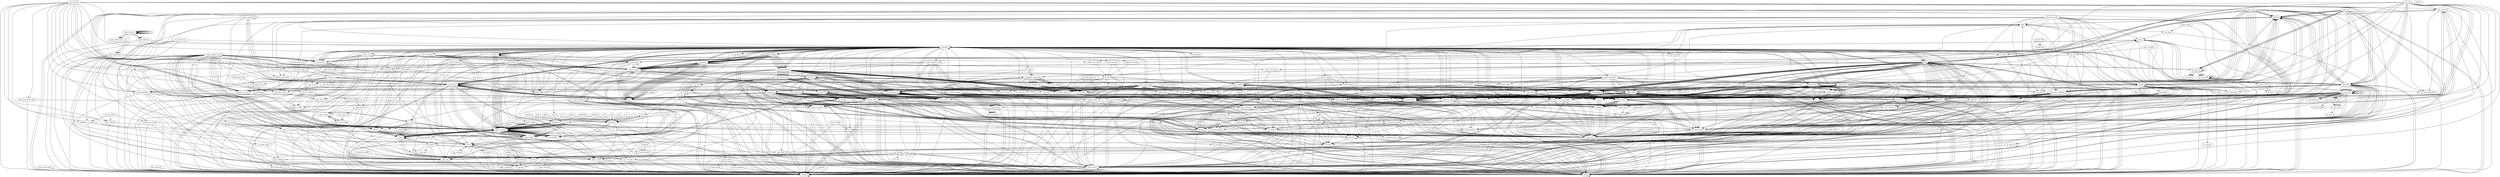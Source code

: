 /* Created by mdot for Matlab */
digraph m2html {
  add_contrasts -> des_struct;
  add_contrasts -> isempty;
  add_contrasts -> isfield;
  add_contrasts -> set_contrasts;
  add_contrasts -> ui_get_contrasts;
  add_contrasts -> verbose;
  add_contrasts -> verbose;
  adjusted_data -> betas;
  adjusted_data -> des_struct;
  adjusted_data -> get_contrasts;
  adjusted_data -> is_mars_estimated;
  betas -> des_struct;
  betas -> is_mars_estimated;
  block_mean_cols -> des_struct;
  block_means -> data;
  block_means -> isempty;
  block_means -> summary_block_means;
  cd_images -> has_images;
  cd_images -> isempty;
  cd_images -> verbose;
  cd_images -> get_images;
  cd_images -> has_images;
  cd_images -> set_images;
  cd_images -> get_images;
  cd_images -> has_images;
  cd_images -> set_images;
  cd_images -> verbose;
  cd_images -> mars_vol_utils;
  cd_images -> spm_get;
  contrasts -> get_contrasts;
  contrasts -> set_contrasts;
  data -> get_data;
  data -> set_data;
  descrip -> des_struct;
  descrip -> isfield;
  descrip -> mars_struct;
  design_matrix -> des_struct;
  design_matrix -> mars_struct;
  design_structure -> des_struct;
  design_structure -> mars_struct;
  display -> summary;
  display -> summary;
  error_df -> des_struct;
  error_df -> mars_struct;
  event_fitted -> betas;
  event_fitted -> des_struct;
  event_fitted -> is_fmri;
  event_fitted -> is_mars_estimated;
  event_fitted -> isempty;
  event_fitted -> event_cols;
  event_fitted -> event_regressor;
  event_fitted -> event_cols;
  event_fitted -> event_regressor;
  event_fitted_fir -> betas;
  event_fitted_fir -> block_means;
  event_fitted_fir -> data;
  event_fitted_fir -> design_matrix;
  event_fitted_fir -> is_fmri;
  event_fitted_fir -> is_mars_estimated;
  event_fitted_fir -> isempty;
  event_fitted_fir -> isfield;
  event_fitted_fir -> apply_filter;
  event_fitted_fir -> bf_dt;
  event_fitted_fir -> block_rows;
  event_fitted_fir -> event_cols;
  event_fitted_fir -> event_x_fir;
  event_fitted_fir -> tr;
  event_fitted_fir -> apply_filter;
  event_fitted_fir -> bf_dt;
  event_fitted_fir -> block_rows;
  event_fitted_fir -> event_cols;
  event_fitted_fir -> event_x_fir;
  event_fitted_fir -> tr;
  event_fitted_fir -> block_rows;
  event_fitted_fir -> summary_data;
  event_signal -> block_means;
  event_signal -> des_struct;
  event_signal -> event_fitted;
  event_signal -> is_fmri;
  event_signal -> is_mars_estimated;
  event_signal -> isempty;
  event_signal -> pr_ev_diff;
  event_types -> des_struct;
  event_types -> mars_struct;
  event_types_named -> event_specs;
  event_types_named -> event_specs;
  flip_images -> has_images;
  flip_images -> get_images;
  flip_images -> has_images;
  flip_images -> set_images;
  flip_images -> get_images;
  flip_images -> has_images;
  flip_images -> set_images;
  flip_option -> data;
  full_vol -> isempty;
  full_vol -> swd;
  full_vol -> mars_utils;
  full_vol -> mars_vol_utils;
  get_contrast_by_name -> get_contrasts;
  get_contrast_by_name -> isempty;
  get_contrasts -> des_struct;
  get_contrasts -> mars_struct;
  get_data -> des_struct;
  get_data -> isfield;
  get_vol_field -> des_struct;
  get_vol_field -> full_vol;
  get_vol_field -> isfield;
  has_contrasts -> des_struct;
  has_contrasts -> isfield;
  has_filter -> des_struct;
  has_filter -> isfield;
  image_names -> has_images;
  image_names -> get_images;
  image_names -> has_images;
  image_names -> get_images;
  image_names -> has_images;
  images -> get_images;
  images -> set_images;
  images -> get_images;
  images -> set_images;
  is_fmri -> modality;
  is_fmri -> modality;
  is_fmri -> modality;
  is_mars_estimated -> isfield;
  is_marsed -> isfield;
  is_spm_estimated -> isfield;
  is_valid -> des_struct;
  is_valid -> isfield;
  isempty -> isempty;
  isfield -> isfield;
  mardo -> flip_images;
  mardo -> flip_option;
  mardo -> has_contrasts;
  mardo -> has_images;
  mardo -> is_mars_estimated;
  mardo -> is_marsed;
  mardo -> is_spm_estimated;
  mardo -> isempty;
  mardo -> isfield;
  mardo -> mars_tag;
  mardo -> refresh_contrasts;
  mardo -> set_contrasts;
  mardo -> type;
  mardo -> verbose;
  mardo -> has_images;
  mardo -> mardo_2;
  mardo -> mardo_99;
  mardo -> type;
  mardo -> mardo_5;
  mardo -> type;
  mardo -> has_images;
  mardo -> mardo_2;
  mardo -> mardo_99;
  mardo -> type;
  mardo -> marsy;
  mardo -> verbose;
  mardo -> mars_get_option;
  mardo -> mars_struct;
  mardo -> mars_utils;
  mardo -> marsbar;
  mardo -> spm_get;
  mars_tag -> data;
  mars_tag -> isfield;
  marsy_data -> get_data;
  marsy_data -> set_data;
  masking_struct -> des_struct;
  masking_struct -> mars_struct;
  n_effects -> des_struct;
  n_time_points -> des_struct;
  prefix_images -> has_images;
  prefix_images -> get_images;
  prefix_images -> has_images;
  prefix_images -> set_images;
  prefix_images -> get_images;
  prefix_images -> has_images;
  prefix_images -> set_images;
  prefix_images -> mars_struct;
  prefix_images -> mars_vol_utils;
  pr_ev_diff -> isempty;
  pr_refresh_et -> event_types;
  pr_refresh_et -> isfield;
  refresh_contrasts -> get_contrasts;
  refresh_contrasts -> set_contrasts;
  residuals -> des_struct;
  residuals -> get_data;
  residuals -> has_filter;
  residuals -> is_fmri;
  residuals -> is_mars_estimated;
  residuals -> apply_filter;
  residuals -> block_rows;
  residuals -> has_filter;
  residuals -> apply_filter;
  residuals -> block_rows;
  residuals -> has_filter;
  residuals -> block_rows;
  residuals -> is_summarized;
  residuals -> marsy;
  residuals -> region_name;
  residuals -> resummarize;
  residuals -> summary_data;
  residuals -> summary_descrip;
  residuals -> summary_info;
  savestruct -> des_struct;
  savestruct -> isfield;
  savestruct -> native_vol_ver;
  savestruct -> savestruct;
  savestruct -> convert_vols;
  savestruct -> savestruct;
  savestruct -> convert_vols;
  savestruct -> native_vol_ver;
  savestruct -> convert_vols;
  savestruct -> savestruct;
  savestruct -> y_struct;
  savestruct -> savestruct;
  set_contrasts -> add_contrasts;
  set_contrasts -> des_struct;
  set_contrasts -> isfield;
  set_data -> des_struct;
  set_data -> marsy;
  set_vol_field -> des_struct;
  set_vol_field -> design_vol;
  set_vol_field -> design_vol;
  stat_table -> isempty;
  stat_table -> ui_get_contrasts;
  stat_table -> compute_contrasts;
  stat_table -> compute_contrasts;
  subsasgn -> des_struct;
  subsref -> des_struct;
  summary -> descrip;
  summary -> has_filter;
  summary -> has_images;
  summary -> is_fmri;
  summary -> is_mars_estimated;
  summary -> modality;
  summary -> swd;
  summary -> type;
  summary -> has_filter;
  summary -> has_images;
  summary -> modality;
  summary -> type;
  summary -> type;
  summary -> has_filter;
  summary -> has_images;
  summary -> modality;
  summary -> type;
  summary -> descrip;
  swd -> des_struct;
  swd -> mars_struct;
  swd_writable -> isempty;
  swd_writable -> swd;
  ui_et_edit -> event_types;
  ui_et_edit -> isempty;
  ui_et_edit -> pr_sort_evs;
  ui_et_edit -> event_specs;
  ui_et_edit -> event_specs;
  ui_et_edit -> mars_struct;
  ui_et_edit_cb -> event_types;
  ui_et_edit_cb -> isempty;
  ui_et_edit_cb -> pr_sort_evs;
  ui_et_edit_cb -> ui_et_edit_cb;
  ui_event_types -> event_types;
  ui_event_types -> isempty;
  ui_event_types -> isfield;
  ui_event_types_cb -> event_types;
  ui_event_types_cb -> isempty;
  ui_event_types_cb -> pr_refresh_et;
  ui_event_types_cb -> ui_et_edit;
  ui_ft_design_data -> design_matrix;
  ui_ft_design_data -> is_fmri;
  ui_ft_design_data -> isempty;
  ui_ft_design_data -> isfield;
  ui_ft_design_data -> n_time_points;
  ui_ft_design_data -> apply_filter;
  ui_ft_design_data -> block_rows;
  ui_ft_design_data -> event_cols;
  ui_ft_design_data -> tr;
  ui_ft_design_data -> ui_get_event;
  ui_ft_design_data -> apply_filter;
  ui_ft_design_data -> block_rows;
  ui_ft_design_data -> event_cols;
  ui_ft_design_data -> tr;
  ui_ft_design_data -> ui_get_event;
  ui_ft_design_data -> block_rows;
  ui_ft_design_data -> marsy;
  ui_ft_design_data -> n_time_points;
  ui_ft_design_data -> region_name;
  ui_ft_design_data -> summary_data;
  ui_ft_design_data -> mars_struct;
  ui_get_contrasts -> des_struct;
  ui_get_contrasts -> get_contrasts;
  ui_get_contrasts -> isempty;
  ui_get_contrasts -> isfield;
  ui_get_contrasts -> set_contrasts;
  ui_get_contrasts -> ui_get_contrasts;
  unfiltered_efficiency -> design_matrix;
  unfiltered_efficiency -> get_contrasts;
  unfiltered_efficiency -> has_contrasts;
  verbose -> data;
  add_trial_f -> add_contrasts;
  add_trial_f -> des_struct;
  add_trial_f -> isfield;
  add_trial_f -> modality;
  add_trial_f -> modality;
  add_trial_f -> modality;
  apply_filter -> des_struct;
  apply_filter -> has_filter;
  apply_filter -> has_whitener;
  apply_filter -> is_fmri;
  apply_filter -> isempty;
  apply_filter -> isfield;
  apply_filter -> n_time_points;
  apply_filter -> block_rows;
  apply_filter -> has_filter;
  apply_filter -> has_whitener;
  apply_filter -> pr_spm_filter;
  apply_filter -> pr_spm_filter;
  apply_filter -> block_rows;
  apply_filter -> has_filter;
  apply_filter -> pr_spm_filter;
  apply_filter -> block_rows;
  apply_filter -> n_time_points;
  apply_filter -> region_data;
  autocorr -> des_struct;
  autocorr -> is_fmri;
  autocorr -> isfield;
  autocorr -> verbose;
  autocorr -> pr_spm_ce;
  autocorr -> pr_spm_ce;
  autocorr -> verbose;
  autocorr -> mars_struct;
  bf_dt -> des_struct;
  bf_dt -> mars_struct;
  block_cols -> des_struct;
  block_cols -> is_fmri;
  block_rows -> des_struct;
  block_rows -> isfield;
  block_rows -> modality;
  block_rows -> modality;
  block_rows -> modality;
  can_mars_estimate -> has_filter;
  can_mars_estimate -> is_fmri;
  can_mars_estimate -> has_autocorr;
  can_mars_estimate -> has_filter;
  can_mars_estimate -> has_autocorr;
  can_mars_estimate -> has_filter;
  compute_contrasts -> des_struct;
  compute_contrasts -> pr_stat_compute;
  compute_contrasts -> pr_stat_compute_mv;
  compute_contrasts -> pr_stat_compute;
  compute_contrasts -> pr_stat_compute_mv;
  compute_contrasts -> pr_stat_compute;
  compute_contrasts -> pr_stat_compute_mv;
  compute_contrasts -> region_name;
  convert_vols -> des_struct;
  convert_vols -> get_contrasts;
  convert_vols -> isempty;
  convert_vols -> set_contrasts;
  convert_vols -> mars_struct;
  convert_vols -> mars_vol_utils;
  design_vol -> full_vol;
  estimate -> des_struct;
  estimate -> isempty;
  estimate -> isfield;
  estimate -> n_time_points;
  estimate -> verbose;
  estimate -> can_mars_estimate;
  estimate -> pr_estimate;
  estimate -> pr_estimate;
  estimate -> can_mars_estimate;
  estimate -> pr_estimate;
  estimate -> marsy;
  estimate -> n_time_points;
  estimate -> verbose;
  estimate -> mars_struct;
  event_cols -> des_struct;
  event_cols -> is_fmri;
  event_onsets -> des_struct;
  event_onsets -> is_fmri;
  event_onsets -> tr;
  event_onsets -> tr;
  event_regressor -> des_struct;
  event_regressor -> is_fmri;
  event_specs -> des_struct;
  event_specs -> is_fmri;
  event_x_fir -> des_struct;
  event_x_fir -> isempty;
  event_x_fir -> isfield;
  event_x_fir -> verbose;
  event_x_fir -> pr_spm_get_bf;
  event_x_fir -> pr_spm_volterra;
  event_x_fir -> tr;
  event_x_fir -> pr_spm_get_bf;
  event_x_fir -> pr_spm_volterra;
  event_x_fir -> pr_spm_get_bf;
  event_x_fir -> pr_spm_volterra;
  event_x_fir -> tr;
  event_x_fir -> verbose;
  fill -> des_struct;
  fill -> has_filter;
  fill -> is_fmri;
  fill -> isempty;
  fill -> isfield;
  fill -> verbose;
  fill -> block_rows;
  fill -> has_autocorr;
  fill -> has_filter;
  fill -> pr_get_filter;
  fill -> pr_spm_ce;
  fill -> pr_get_filter;
  fill -> pr_spm_ce;
  fill -> block_rows;
  fill -> has_autocorr;
  fill -> has_filter;
  fill -> pr_get_filter;
  fill -> block_rows;
  fill -> verbose;
  fill -> mars_struct;
  fill -> mars_vol_check;
  fill -> mars_veropts;
  fill -> mars_veropts;
  fill -> spm_get;
  fill -> mars_veropts;
  fwhm -> des_struct;
  fwhm -> mars_struct;
  get_images -> des_struct;
  has_autocorr -> des_struct;
  has_autocorr -> isfield;
  has_filter -> des_struct;
  has_filter -> isfield;
  has_images -> des_struct;
  has_images -> isfield;
  has_whitener -> des_struct;
  has_whitener -> isfield;
  mardo_2 -> des_struct;
  mardo_2 -> isempty;
  mardo_2 -> isfield;
  mardo_2 -> mardo;
  mardo_2 -> convert_vols;
  mardo_2 -> my_design;
  mardo_2 -> pr_spm_filter;
  mardo_2 -> convert_vols;
  mardo_2 -> my_design;
  mardo_2 -> pr_spm_filter;
  mardo_2 -> convert_vols;
  mardo_2 -> my_design;
  mardo_2 -> pr_spm_filter;
  mardo_2 -> mars_struct;
  mardo_2 -> marsbar;
  mardo_99 -> isfield;
  mardo_99 -> paramfields;
  mardo_99 -> mardo_99;
  mardo_99 -> mardo_99;
  mardo_99 -> paramfields;
  mardo_99 -> mars_struct;
  mars_spm_graph -> des_struct;
  mars_spm_graph -> get_contrasts;
  mars_spm_graph -> is_mars_estimated;
  mars_spm_graph -> isempty;
  mars_spm_graph -> isfield;
  mars_spm_graph -> ui_get_contrasts;
  mars_spm_graph -> apply_filter;
  mars_spm_graph -> pr_spm_get_bf;
  mars_spm_graph -> pr_spm_volterra;
  mars_spm_graph -> pr_spm_get_bf;
  mars_spm_graph -> pr_spm_volterra;
  mars_spm_graph -> apply_filter;
  mars_spm_graph -> pr_spm_get_bf;
  mars_spm_graph -> pr_spm_volterra;
  mars_spm_graph -> n_regions;
  mars_spm_graph -> region_name;
  mars_spm_graph -> summary_data;
  mars_spm_graph -> mars_struct;
  modality -> des_struct;
  my_design -> isempty;
  my_design -> isfield;
  pr_estimate -> isempty;
  pr_estimate -> isfield;
  pr_estimate -> pr_estimate;
  pr_estimate -> pr_fmristat_ar;
  pr_estimate -> pr_spm_filter;
  pr_estimate -> pr_spm_reml;
  pr_estimate -> pr_spm_svd;
  pr_estimate -> pr_estimate;
  pr_estimate -> pr_fmristat_ar;
  pr_estimate -> pr_spm_filter;
  pr_estimate -> pr_spm_reml;
  pr_estimate -> pr_spm_svd;
  pr_estimate -> pr_estimate;
  pr_estimate -> pr_spm_filter;
  pr_estimate -> n_regions;
  pr_estimate -> region_data;
  pr_estimate -> summary_data;
  pr_fmri_design -> isfield;
  pr_fmri_design -> pr_spm_get_bf;
  pr_fmri_design -> pr_spm_get_ons;
  pr_fmri_design -> pr_spm_volterra;
  pr_fmri_design -> pr_spm_get_bf;
  pr_fmri_design -> pr_spm_get_ons;
  pr_fmri_design -> pr_spm_volterra;
  pr_fmri_design -> pr_spm_get_bf;
  pr_fmri_design -> pr_spm_get_ons;
  pr_fmri_design -> pr_spm_volterra;
  pr_fmri_design -> mars_struct;
  pr_fmri_design -> marsbar;
  pr_get_filter -> isfield;
  pr_get_filter -> pr_spm_filter;
  pr_get_filter -> pr_spm_filter;
  pr_get_filter -> pr_spm_filter;
  pr_spm_ce -> pr_spm_diff;
  pr_spm_ce -> pr_spm_q;
  pr_spm_ce -> pr_spm_diff;
  pr_spm_ce -> pr_spm_q;
  pr_spm_diff -> pr_spm_diff;
  pr_spm_diff -> pr_spm_diff;
  pr_spm_filter -> isfield;
  pr_spm_filter -> pr_spm_filter;
  pr_spm_filter -> pr_spm_filter;
  pr_spm_filter -> pr_spm_filter;
  pr_spm_get_bf -> isfield;
  pr_spm_get_bf -> pr_spm_gpdf;
  pr_spm_get_bf -> pr_spm_hrf;
  pr_spm_get_bf -> pr_spm_orth;
  pr_spm_get_bf -> pr_spm_gpdf;
  pr_spm_get_bf -> pr_spm_hrf;
  pr_spm_get_bf -> pr_spm_orth;
  pr_spm_get_bf -> pr_spm_hrf;
  pr_spm_get_bf -> pr_spm_orth;
  pr_spm_get_ons -> pr_spm_orth;
  pr_spm_get_ons -> pr_spm_orth;
  pr_spm_get_ons -> pr_spm_orth;
  pr_spm_gpdf -> isempty;
  pr_spm_hrf -> isempty;
  pr_spm_reml -> pr_spm_svd;
  pr_spm_reml -> pr_spm_svd;
  pr_spm_ui -> isempty;
  pr_spm_ui -> type;
  pr_spm_ui -> pr_spm_ui;
  pr_spm_ui -> type;
  pr_spm_ui -> pr_spm_ui;
  pr_spm_ui -> type;
  pr_spm_ui -> pr_spm_ui;
  pr_spm_ui -> type;
  pr_spm_ui -> mars_vol_check;
  pr_spm_ui -> mars_vol_utils;
  pr_spm_ui -> marsbar;
  pr_spm_ui -> mars_veropts;
  pr_spm_ui -> mars_veropts;
  pr_spm_ui -> spm_get;
  pr_spm_ui -> mars_veropts;
  pr_stat_compute -> betas;
  pr_stat_compute_mv -> betas;
  pr_stat_compute_mv -> summary_data;
  save_spm -> des_struct;
  save_spm -> isempty;
  save_spm -> native_vol_ver;
  save_spm -> verbose;
  save_spm -> convert_vols;
  save_spm -> convert_vols;
  save_spm -> native_vol_ver;
  save_spm -> convert_vols;
  save_spm -> verbose;
  save_spm -> mars_struct;
  save_spm -> mars_utils;
  savestruct -> des_struct;
  savestruct -> isfield;
  savestruct -> native_vol_ver;
  savestruct -> convert_vols;
  savestruct -> convert_vols;
  savestruct -> native_vol_ver;
  savestruct -> convert_vols;
  savestruct -> y_struct;
  set_images -> des_struct;
  tr -> des_struct;
  tr -> mars_struct;
  ui_build -> des_struct;
  ui_build -> pr_fmri_design;
  ui_build -> pr_spm_ui;
  ui_build -> pr_fmri_design;
  ui_build -> pr_spm_ui;
  ui_build -> pr_fmri_design;
  ui_build -> pr_spm_ui;
  ui_get_event -> des_struct;
  ui_get_event -> is_fmri;
  ui_get_filter -> des_struct;
  ui_get_filter -> descrip;
  ui_get_filter -> isfield;
  ui_get_filter -> pr_get_filter;
  ui_get_filter -> pr_get_filter;
  ui_get_filter -> pr_get_filter;
  ui_get_filter -> descrip;
  ui_report -> des_struct;
  ui_report -> image_names;
  ui_report -> isempty;
  ui_report -> isfield;
  ui_report -> modality;
  ui_report -> subsref;
  ui_report -> modality;
  ui_report -> ui_report;
  ui_report -> modality;
  ui_report -> ui_report;
  ui_report -> subsref;
  ui_report_fmri -> des_struct;
  autocorr -> des_struct;
  autocorr -> is_fmri;
  autocorr -> isfield;
  autocorr -> verbose;
  autocorr -> pr_spm_ce;
  autocorr -> pr_spm_ce;
  autocorr -> verbose;
  autocorr -> mars_struct;
  convert_vols -> des_struct;
  convert_vols -> get_contrasts;
  convert_vols -> isempty;
  convert_vols -> set_contrasts;
  convert_vols -> mars_struct;
  convert_vols -> mars_vol_utils;
  estimate -> des_struct;
  estimate -> isempty;
  estimate -> isfield;
  estimate -> n_time_points;
  estimate -> verbose;
  estimate -> can_mars_estimate;
  estimate -> pr_estimate;
  estimate -> pr_estimate;
  estimate -> can_mars_estimate;
  estimate -> pr_estimate;
  estimate -> marsy;
  estimate -> n_time_points;
  estimate -> verbose;
  estimate -> mars_struct;
  fill -> des_struct;
  fill -> has_filter;
  fill -> is_fmri;
  fill -> isempty;
  fill -> isfield;
  fill -> verbose;
  fill -> block_rows;
  fill -> has_autocorr;
  fill -> has_filter;
  fill -> pr_get_filter;
  fill -> pr_spm_ce;
  fill -> pr_get_filter;
  fill -> pr_spm_ce;
  fill -> block_rows;
  fill -> has_autocorr;
  fill -> has_filter;
  fill -> pr_get_filter;
  fill -> block_rows;
  fill -> verbose;
  fill -> mars_struct;
  fill -> mars_vol_check;
  fill -> mars_veropts;
  fill -> mars_veropts;
  fill -> spm_get;
  fill -> mars_veropts;
  mardo_5 -> des_struct;
  mardo_5 -> isempty;
  mardo_5 -> convert_vols;
  mardo_5 -> mardo_2;
  mardo_5 -> my_design;
  mardo_5 -> pr_spm_filter;
  mardo_5 -> convert_vols;
  mardo_5 -> my_design;
  mardo_5 -> pr_spm_filter;
  mardo_5 -> convert_vols;
  mardo_5 -> mardo_2;
  mardo_5 -> my_design;
  mardo_5 -> pr_spm_filter;
  mardo_5 -> mars_struct;
  mardo_5 -> marsbar;
  my_design -> isempty;
  my_design -> isfield;
  pr_estimate -> isempty;
  pr_estimate -> isfield;
  pr_estimate -> pr_estimate;
  pr_estimate -> pr_fmristat_ar;
  pr_estimate -> pr_spm_filter;
  pr_estimate -> pr_spm_reml;
  pr_estimate -> pr_spm_svd;
  pr_estimate -> pr_estimate;
  pr_estimate -> pr_fmristat_ar;
  pr_estimate -> pr_spm_filter;
  pr_estimate -> pr_spm_reml;
  pr_estimate -> pr_spm_svd;
  pr_estimate -> pr_estimate;
  pr_estimate -> pr_spm_filter;
  pr_estimate -> n_regions;
  pr_estimate -> region_data;
  pr_estimate -> summary_data;
  pr_fmri_design -> isfield;
  pr_fmri_design -> pr_spm_get_bf;
  pr_fmri_design -> pr_spm_get_ons;
  pr_fmri_design -> pr_spm_orth;
  pr_fmri_design -> pr_spm_volterra;
  pr_fmri_design -> pr_spm_get_bf;
  pr_fmri_design -> pr_spm_get_ons;
  pr_fmri_design -> pr_spm_orth;
  pr_fmri_design -> pr_spm_volterra;
  pr_fmri_design -> pr_spm_get_bf;
  pr_fmri_design -> pr_spm_get_ons;
  pr_fmri_design -> pr_spm_orth;
  pr_fmri_design -> pr_spm_volterra;
  pr_fmri_design -> mars_struct;
  pr_fmri_design -> marsbar;
  pr_get_filter -> isfield;
  pr_get_filter -> pr_spm_filter;
  pr_get_filter -> pr_spm_filter;
  pr_get_filter -> pr_spm_filter;
  pr_spm_cat -> isempty;
  pr_spm_cat -> pr_spm_cat;
  pr_spm_ce -> pr_spm_ce;
  pr_spm_ce -> pr_spm_diff;
  pr_spm_ce -> pr_spm_q;
  pr_spm_ce -> pr_spm_ce;
  pr_spm_ce -> pr_spm_diff;
  pr_spm_ce -> pr_spm_q;
  pr_spm_diff -> pr_spm_diff;
  pr_spm_diff -> pr_spm_cat;
  pr_spm_diff -> pr_spm_diff;
  pr_spm_diff -> pr_spm_unvec;
  pr_spm_diff -> pr_spm_vec;
  pr_spm_fileparts -> isempty;
  pr_spm_filter -> isfield;
  pr_spm_filter -> pr_spm_filter;
  pr_spm_filter -> pr_spm_filter;
  pr_spm_filter -> pr_spm_filter;
  pr_spm_get_bf -> isfield;
  pr_spm_get_bf -> pr_spm_gpdf;
  pr_spm_get_bf -> pr_spm_hrf;
  pr_spm_get_bf -> pr_spm_orth;
  pr_spm_get_bf -> pr_spm_gpdf;
  pr_spm_get_bf -> pr_spm_hrf;
  pr_spm_get_bf -> pr_spm_orth;
  pr_spm_get_bf -> pr_spm_hrf;
  pr_spm_get_bf -> pr_spm_orth;
  pr_spm_get_ons -> pr_spm_orth;
  pr_spm_get_ons -> pr_spm_orth;
  pr_spm_get_ons -> pr_spm_orth;
  pr_spm_gpdf -> isempty;
  pr_spm_hrf -> pr_spm_gpdf;
  pr_spm_hrf -> pr_spm_gpdf;
  pr_spm_justify -> isempty;
  pr_spm_reml -> isempty;
  pr_spm_reml -> pr_spm_logdet;
  pr_spm_select -> isempty;
  pr_spm_select -> isfield;
  pr_spm_select -> pr_spm_fileparts;
  pr_spm_select -> pr_spm_justify;
  pr_spm_svd -> pr_spm_en;
  pr_spm_ui -> isempty;
  pr_spm_ui -> type;
  pr_spm_ui -> pr_spm_ui;
  pr_spm_ui -> type;
  pr_spm_ui -> pr_spm_non_sphericity;
  pr_spm_ui -> pr_spm_select;
  pr_spm_ui -> pr_spm_ui;
  pr_spm_ui -> type;
  pr_spm_ui -> pr_spm_ui;
  pr_spm_ui -> type;
  pr_spm_ui -> mars_vol_check;
  pr_spm_ui -> mars_vol_utils;
  pr_spm_ui -> marsbar;
  pr_spm_unvec -> pr_spm_unvec;
  pr_spm_unvec -> pr_spm_vec;
  pr_spm_vec -> pr_spm_vec;
  pr_stat_compute -> betas;
  pr_stat_compute_mv -> betas;
  pr_stat_compute_mv -> summary_data;
  ui_build -> des_struct;
  ui_build -> pr_fmri_design;
  ui_build -> pr_spm_ui;
  ui_build -> pr_fmri_design;
  ui_build -> pr_spm_ui;
  ui_build -> pr_fmri_design;
  ui_build -> pr_spm_ui;
  add_trial_f -> add_contrasts;
  add_trial_f -> des_struct;
  add_trial_f -> isfield;
  add_trial_f -> modality;
  add_trial_f -> modality;
  add_trial_f -> modality;
  apply_filter -> des_struct;
  apply_filter -> has_filter;
  apply_filter -> is_fmri;
  apply_filter -> isempty;
  apply_filter -> isfield;
  apply_filter -> block_rows;
  apply_filter -> has_filter;
  apply_filter -> pr_spm_filter;
  apply_filter -> pr_spm_filter;
  apply_filter -> block_rows;
  apply_filter -> has_filter;
  apply_filter -> pr_spm_filter;
  apply_filter -> block_rows;
  apply_filter -> region_data;
  bf_dt -> des_struct;
  bf_dt -> mars_struct;
  block_cols -> des_struct;
  block_cols -> is_fmri;
  block_rows -> des_struct;
  block_rows -> isfield;
  block_rows -> modality;
  block_rows -> modality;
  block_rows -> modality;
  can_mars_estimate -> has_filter;
  can_mars_estimate -> is_fmri;
  can_mars_estimate -> has_filter;
  can_mars_estimate -> has_filter;
  compute_contrasts -> des_struct;
  compute_contrasts -> pr_stat_compute;
  compute_contrasts -> pr_stat_compute_mv;
  compute_contrasts -> pr_stat_compute;
  compute_contrasts -> pr_stat_compute_mv;
  compute_contrasts -> pr_stat_compute;
  compute_contrasts -> pr_stat_compute_mv;
  compute_contrasts -> region_name;
  compute_contrasts -> summary_data;
  convert_vols -> des_struct;
  convert_vols -> isempty;
  convert_vols -> mars_struct;
  convert_vols -> mars_vol_utils;
  estimate -> des_struct;
  estimate -> n_time_points;
  estimate -> can_mars_estimate;
  estimate -> pr_estimate;
  estimate -> pr_estimate;
  estimate -> can_mars_estimate;
  estimate -> pr_estimate;
  estimate -> marsy;
  estimate -> n_time_points;
  event_cols -> des_struct;
  event_cols -> is_fmri;
  event_onsets -> des_struct;
  event_onsets -> is_fmri;
  event_onsets -> verbose;
  event_onsets -> bf_dt;
  event_onsets -> tr;
  event_onsets -> bf_dt;
  event_onsets -> tr;
  event_onsets -> verbose;
  event_regressor -> des_struct;
  event_regressor -> is_fmri;
  event_regressor -> pr_spm_filter;
  event_regressor -> pr_spm_filter;
  event_regressor -> pr_spm_filter;
  event_specs -> des_struct;
  event_specs -> is_fmri;
  event_x_fir -> des_struct;
  event_x_fir -> isempty;
  event_x_fir -> isfield;
  event_x_fir -> verbose;
  event_x_fir -> event_onsets;
  event_x_fir -> pr_spm_orth;
  event_x_fir -> pr_spm_volterra;
  event_x_fir -> tr;
  event_x_fir -> pr_spm_orth;
  event_x_fir -> pr_spm_volterra;
  event_x_fir -> event_onsets;
  event_x_fir -> pr_spm_orth;
  event_x_fir -> pr_spm_volterra;
  event_x_fir -> tr;
  event_x_fir -> verbose;
  fill -> des_struct;
  fill -> has_filter;
  fill -> is_fmri;
  fill -> isempty;
  fill -> isfield;
  fill -> block_rows;
  fill -> has_filter;
  fill -> pr_get_filter;
  fill -> pr_get_filter;
  fill -> block_rows;
  fill -> has_filter;
  fill -> pr_get_filter;
  fill -> block_rows;
  fill -> mars_struct;
  fill -> mars_vol_check;
  fill -> mars_veropts;
  fill -> mars_veropts;
  fill -> spm_get;
  fill -> mars_veropts;
  fwhm -> des_struct;
  fwhm -> mars_struct;
  get_images -> des_struct;
  has_filter -> des_struct;
  has_filter -> isfield;
  has_images -> des_struct;
  has_images -> isfield;
  mardo_2 -> image_names;
  mardo_2 -> isempty;
  mardo_2 -> isfield;
  mardo_2 -> paramfields;
  mardo_2 -> event_onsets;
  mardo_2 -> get_images;
  mardo_2 -> mardo_2;
  mardo_2 -> event_onsets;
  mardo_2 -> get_images;
  mardo_2 -> mardo_2;
  mardo_2 -> paramfields;
  mardo_2 -> mars_struct;
  mardo_99 -> des_struct;
  mardo_99 -> isempty;
  mardo_99 -> mardo;
  mardo_99 -> convert_vols;
  mardo_99 -> my_design;
  mardo_99 -> pr_spm_filter;
  mardo_99 -> convert_vols;
  mardo_99 -> my_design;
  mardo_99 -> pr_spm_filter;
  mardo_99 -> convert_vols;
  mardo_99 -> my_design;
  mardo_99 -> pr_spm_filter;
  mardo_99 -> mars_struct;
  mardo_99 -> marsbar;
  mars_spm_graph -> des_struct;
  mars_spm_graph -> get_contrasts;
  mars_spm_graph -> is_mars_estimated;
  mars_spm_graph -> isempty;
  mars_spm_graph -> isfield;
  mars_spm_graph -> ui_get_contrasts;
  mars_spm_graph -> apply_filter;
  mars_spm_graph -> pr_spm_filter;
  mars_spm_graph -> tr;
  mars_spm_graph -> pr_spm_filter;
  mars_spm_graph -> apply_filter;
  mars_spm_graph -> pr_spm_filter;
  mars_spm_graph -> tr;
  mars_spm_graph -> n_regions;
  mars_spm_graph -> region_name;
  mars_spm_graph -> summary_data;
  mars_spm_graph -> mars_struct;
  modality -> des_struct;
  my_design -> isempty;
  my_design -> isfield;
  pr_estimate -> isempty;
  pr_estimate -> isfield;
  pr_estimate -> pr_spm_filter;
  pr_estimate -> pr_spm_filter;
  pr_estimate -> pr_spm_filter;
  pr_estimate -> marsy;
  pr_estimate -> summary_data;
  pr_estimate -> mars_struct;
  pr_fmri_design -> isempty;
  pr_fmri_design -> pr_spm_get_bf;
  pr_fmri_design -> pr_spm_get_ons;
  pr_fmri_design -> pr_spm_volterra;
  pr_fmri_design -> pr_spm_get_bf;
  pr_fmri_design -> pr_spm_get_ons;
  pr_fmri_design -> pr_spm_volterra;
  pr_fmri_design -> pr_spm_get_bf;
  pr_fmri_design -> pr_spm_get_ons;
  pr_fmri_design -> pr_spm_volterra;
  pr_fmri_design -> marsbar;
  pr_get_filter -> isempty;
  pr_get_filter -> isfield;
  pr_get_filter -> pr_spm_filter;
  pr_get_filter -> pr_spm_filter;
  pr_get_filter -> pr_spm_filter;
  pr_spm_filter -> isempty;
  pr_spm_filter -> isfield;
  pr_spm_filter -> pr_spm_filter;
  pr_spm_filter -> pr_spm_hrf;
  pr_spm_filter -> pr_spm_filter;
  pr_spm_filter -> pr_spm_hrf;
  pr_spm_filter -> pr_spm_filter;
  pr_spm_filter -> pr_spm_hrf;
  pr_spm_get_bf -> pr_spm_get_bf;
  pr_spm_get_bf -> pr_spm_hrf;
  pr_spm_get_bf -> pr_spm_orth;
  pr_spm_get_bf -> pr_spm_get_bf;
  pr_spm_get_bf -> pr_spm_hrf;
  pr_spm_get_bf -> pr_spm_orth;
  pr_spm_get_bf -> pr_spm_get_bf;
  pr_spm_get_bf -> pr_spm_hrf;
  pr_spm_get_bf -> pr_spm_orth;
  pr_spm_get_ons -> isempty;
  pr_spm_get_ons -> ne;
  pr_spm_get_ons -> ne;
  pr_spm_hrf -> isempty;
  pr_spm_ui -> isempty;
  pr_spm_ui -> type;
  pr_spm_ui -> pr_spm_ui;
  pr_spm_ui -> type;
  pr_spm_ui -> pr_spm_ui;
  pr_spm_ui -> type;
  pr_spm_ui -> pr_spm_ui;
  pr_spm_ui -> type;
  pr_spm_ui -> mars_vol_check;
  pr_spm_ui -> mars_vol_utils;
  pr_spm_ui -> marsbar;
  pr_spm_ui -> mars_veropts;
  pr_spm_ui -> mars_veropts;
  pr_spm_ui -> spm_get;
  pr_spm_ui -> mars_veropts;
  pr_stat_compute -> betas;
  pr_stat_compute_mv -> betas;
  save_spm -> des_struct;
  save_spm -> has_images;
  save_spm -> is_fmri;
  save_spm -> is_spm_estimated;
  save_spm -> isempty;
  save_spm -> native_vol_ver;
  save_spm -> savestruct;
  save_spm -> verbose;
  save_spm -> convert_vols;
  save_spm -> has_images;
  save_spm -> savestruct;
  save_spm -> convert_vols;
  save_spm -> native_vol_ver;
  save_spm -> convert_vols;
  save_spm -> has_images;
  save_spm -> savestruct;
  save_spm -> verbose;
  save_spm -> mars_struct;
  save_spm -> mars_utils;
  save_spm -> savestruct;
  set_images -> des_struct;
  tr -> des_struct;
  tr -> mars_struct;
  ui_build -> des_struct;
  ui_build -> pr_fmri_design;
  ui_build -> pr_spm_ui;
  ui_build -> pr_fmri_design;
  ui_build -> pr_spm_ui;
  ui_build -> pr_fmri_design;
  ui_build -> pr_spm_ui;
  ui_get_event -> des_struct;
  ui_get_event -> is_fmri;
  ui_get_filter -> des_struct;
  ui_get_filter -> descrip;
  ui_get_filter -> isfield;
  ui_get_filter -> pr_get_filter;
  ui_get_filter -> pr_get_filter;
  ui_get_filter -> pr_get_filter;
  ui_get_filter -> descrip;
  ui_report -> des_struct;
  ui_report -> image_names;
  ui_report -> isempty;
  ui_report -> isfield;
  ui_report -> modality;
  ui_report -> subsref;
  ui_report -> modality;
  ui_report -> ui_report;
  ui_report -> modality;
  ui_report -> ui_report;
  ui_report -> subsref;
  ui_report_fmri -> des_struct;
  ui_report_fmri -> isfield;
  add_if_absent -> data;
  add_if_absent -> add_item;
  add_if_absent -> item_exists;
  add_item -> isempty;
  add_item -> default_item;
  add_item -> set_item_struct;
  clear_item_data -> do_set;
  do_save -> isfield;
  do_save -> savestruct;
  do_save -> savestruct;
  do_save -> get_item_struct;
  do_save -> pr_is_nix;
  do_save -> pr_isempty;
  do_save -> pr_needs_save;
  do_save -> set_item_param;
  do_save -> set_item_struct;
  do_save -> savestruct;
  do_save -> mars_uifile;
  do_save -> savestruct;
  do_set -> data;
  do_set -> isempty;
  do_set -> isfield;
  do_set -> get_item_struct;
  do_set -> pr_is_nan;
  do_set -> pr_is_nix;
  do_set -> pr_isempty;
  do_set -> set_item_struct;
  do_set -> mars_uifile;
  get_item_data -> isempty;
  get_item_data -> do_set;
  get_item_data -> get_item_struct;
  get_item_data -> isempty_item_data;
  get_item_param -> get_item_struct;
  get_item_struct -> item_exists;
  isempty_item_data -> get_item_struct;
  isempty_item_data -> pr_isempty;
  item_exists -> isempty;
  item_needs_save -> get_item_struct;
  item_needs_save -> pr_needs_save;
  marmoire -> mars_struct;
  marmoire -> marsbar;
  pr_is_nan -> isempty;
  pr_is_nix -> isempty;
  pr_is_nix -> pr_is_nan;
  pr_isempty -> isempty;
  pr_needs_save -> pr_isempty;
  save_item_data -> isempty;
  save_item_data -> do_save;
  save_item_data -> get_item_struct;
  save_item_data -> pr_is_nix;
  save_item_data_ui -> save_item_data;
  set_item_data -> data;
  set_item_data -> do_set;
  set_item_data -> pr_is_nan;
  set_item_data_ui -> do_set;
  set_item_param -> get_item_struct;
  set_item_param -> set_item_struct;
  update_item_data -> data;
  update_item_data -> do_set;
  and -> back2base;
  and -> domaths;
  are_same -> isempty;
  are_same -> maroi_matrix;
  are_same -> native_space;
  are_same -> maroi_matrix;
  are_same -> maroi_matrix;
  are_same -> matrixdata;
  are_same -> native_space;
  are_same -> maroi_matrix;
  are_same -> native_space;
  are_same -> maroi_matrix;
  back2base -> isempty;
  back2base -> maroi_matrix;
  back2base -> my_classdata;
  back2base -> maroi_matrix;
  back2base -> maroi_matrix;
  back2base -> maroi_matrix;
  back2base -> maroi_matrix;
  c_o_m -> native_space;
  c_o_m -> realpts;
  c_o_m -> voxpts;
  c_o_m -> native_space;
  c_o_m -> voxpts;
  c_o_m -> native_space;
  c_o_m -> voxpts;
  c_o_m -> voxpts;
  classdata -> my_classdata;
  display -> descrip;
  display -> isempty;
  display -> binarize;
  display -> descrip;
  display -> label;
  display -> roithresh;
  display -> source;
  display -> spm_hold;
  eq -> back2base;
  eq -> domaths;
  ge -> back2base;
  ge -> domaths;
  get_marsy -> descrip;
  get_marsy -> has_images;
  get_marsy -> isempty;
  get_marsy -> summary;
  get_marsy -> block_rows;
  get_marsy -> get_images;
  get_marsy -> has_images;
  get_marsy -> tr;
  get_marsy -> block_rows;
  get_marsy -> get_images;
  get_marsy -> has_images;
  get_marsy -> tr;
  get_marsy -> descrip;
  get_marsy -> getdata;
  get_marsy -> label;
  get_marsy -> source;
  get_marsy -> block_rows;
  get_marsy -> marsy;
  get_marsy -> sumfunc;
  get_marsy -> summary;
  getdata -> data;
  getdata -> isempty;
  getdata -> realpts;
  getdata -> spm_hold;
  getdata -> mars_space;
  getdata -> mars_vol_utils;
  gt -> back2base;
  gt -> domaths;
  le -> back2base;
  le -> domaths;
  loadobj -> isfield;
  lt -> back2base;
  lt -> domaths;
  maroi -> isempty;
  maroi -> isfield;
  maroi -> maroi;
  maroi -> my_classdata;
  maroi -> my_loadroi;
  maroi -> my_roifname;
  maroi -> mars_struct;
  maroi -> marsbar;
  minus -> back2base;
  minus -> domaths;
  mrdivide -> back2base;
  mrdivide -> domaths;
  mtimes -> back2base;
  mtimes -> domaths;
  native_space -> maroi;
  ne -> back2base;
  ne -> domaths;
  not -> back2base;
  not -> domaths;
  or -> back2base;
  or -> domaths;
  plus -> back2base;
  plus -> domaths;
  my_classdata -> isempty;
  my_classdata -> isfield;
  my_classdata -> mars_space;
  my_loadroi -> isempty;
  my_loadroi -> isfield;
  my_loadroi -> source;
  my_roifname -> isempty;
  my_roifname -> maroi;
  my_roifname -> spm_get;
  rdivide -> back2base;
  rdivide -> domaths;
  realpts -> isempty;
  realpts -> voxpts;
  realpts -> voxpts;
  realpts -> voxpts;
  realpts -> voxpts;
  rle -> isempty;
  rle -> maroi_matrix;
  rle -> native_space;
  rle -> maroi_matrix;
  rle -> maroi_matrix;
  rle -> native_space;
  rle -> maroi_matrix;
  rle -> native_space;
  rle -> maroi_matrix;
  save_as_image -> maroi_matrix;
  save_as_image -> maroi_matrix;
  save_as_image -> do_write_image;
  save_as_image -> maroi_matrix;
  save_as_image -> maroi_matrix;
  save_as_image -> maroi_matrix;
  save_mricro -> native_space;
  save_mricro -> rle;
  save_mricro -> native_space;
  save_mricro -> native_space;
  saveroi -> isempty;
  saveroi -> source;
  times -> back2base;
  times -> domaths;
  volume -> native_space;
  volume -> voxpts;
  volume -> native_space;
  volume -> voxpts;
  volume -> native_space;
  volume -> voxpts;
  volume -> voxpts;
  xor -> back2base;
  xor -> domaths;
  is_empty_roi -> isempty;
  maroi_box -> maroi_shape;
  maroi_box -> mars_struct;
  voxpts -> mars_space;
  flip_lr -> flip_lr;
  flip_lr -> maroi_matrix;
  flip_lr -> flip_lr;
  flip_lr -> flip_lr;
  flip_lr -> maroi_matrix;
  flip_lr -> flip_lr;
  flip_lr -> maroi_matrix;
  flip_lr -> flip_lr;
  flip_lr -> maroi_matrix;
  flip_lr -> maroi_matrix;
  flip_lr -> flip_lr;
  loadobj -> isempty;
  loadobj -> my_vol_func;
  loadobj -> matrixdata;
  maroi_image -> isempty;
  maroi_image -> isfield;
  maroi_image -> maroi;
  maroi_image -> maroi_matrix;
  maroi_image -> maroi_matrix;
  maroi_image -> my_vol_func;
  maroi_image -> maroi_matrix;
  maroi_image -> maroi_matrix;
  maroi_image -> maroi_matrix;
  maroi_image -> mars_struct;
  maroi_matrix -> maroi_matrix;
  maroi_matrix -> maroi_matrix;
  maroi_matrix -> maroi_matrix;
  maroi_matrix -> maroi_matrix;
  maroi_matrix -> maroi_matrix;
  my_vol_func -> isempty;
  my_vol_func -> isfield;
  my_vol_func -> vol;
  saveobj -> matrixdata;
  vol -> my_vol_func;
  vol -> matrixdata;
  do_write_image -> binarize;
  do_write_image -> mars_vol_utils;
  do_write_image -> spm_create_vol;
  do_write_image -> spm_write_vol;
  domaths -> descrip;
  domaths -> binarize;
  domaths -> descrip;
  domaths -> maroi;
  domaths -> roithresh;
  domaths -> source;
  domaths -> xor;
  loadobj -> isfield;
  loadobj -> my_rld;
  maroi_matrix -> isempty;
  maroi_matrix -> paramfields;
  maroi_matrix -> maroi;
  maroi_matrix -> maroi_matrix;
  maroi_matrix -> native_space;
  maroi_matrix -> paramfields;
  maroi_matrix -> maroi_matrix;
  maroi_matrix -> maroi_matrix;
  maroi_matrix -> matrixdata;
  maroi_matrix -> native_space;
  maroi_matrix -> rebase;
  maroi_matrix -> maroi_matrix;
  maroi_matrix -> native_space;
  maroi_matrix -> maroi_matrix;
  maroi_matrix -> mars_space;
  maroi_matrix -> mars_struct;
  matrixdata -> binarize;
  matrixdata -> maroi_matrix;
  matrixdata -> roithresh;
  matrixdata -> maroi_matrix;
  matrixdata -> maroi_matrix;
  matrixdata -> maroi_matrix;
  matrixdata -> maroi_matrix;
  native_space -> mars_space;
  rebase -> isempty;
  rebase -> binarize;
  rebase -> roithresh;
  rebase -> spm_hold;
  rebase -> vol;
  rebase -> spm_mat;
  rebase -> mars_space;
  saveobj -> my_rle;
  voxpts -> rebase;
  flip_lr -> my_voxblock;
  getvals -> isempty;
  is_empty_roi -> isempty;
  loadobj -> my_voxblock;
  maroi_matrix -> paramfields;
  maroi_matrix -> maroi_matrix;
  maroi_matrix -> paramfields;
  maroi_matrix -> maroi_matrix;
  maroi_matrix -> maroi_matrix;
  maroi_matrix -> maroi_matrix;
  maroi_matrix -> maroi_matrix;
  maroi_pointlist -> isempty;
  maroi_pointlist -> type;
  maroi_pointlist -> type;
  maroi_pointlist -> type;
  maroi_pointlist -> type;
  maroi_pointlist -> binarize;
  maroi_pointlist -> maroi;
  maroi_pointlist -> roithresh;
  maroi_pointlist -> my_voxblock;
  maroi_pointlist -> mars_struct;
  native_space -> mars_space;
  my_voxblock -> isempty;
  voxpts -> maroi_matrix;
  voxpts -> voxpts;
  voxpts -> maroi_matrix;
  voxpts -> maroi_matrix;
  voxpts -> voxpts;
  voxpts -> maroi_matrix;
  voxpts -> voxpts;
  voxpts -> maroi_matrix;
  voxpts -> voxpts;
  voxpts -> mars_space;
  c_o_m -> isempty;
  c_o_m -> centre;
  c_o_m -> centre;
  maroi_matrix -> isempty;
  maroi_matrix -> paramfields;
  maroi_matrix -> maroi_matrix;
  maroi_matrix -> native_space;
  maroi_matrix -> paramfields;
  maroi_matrix -> voxpts;
  maroi_matrix -> maroi_matrix;
  maroi_matrix -> maroi_matrix;
  maroi_matrix -> native_space;
  maroi_matrix -> voxpts;
  maroi_matrix -> maroi_matrix;
  maroi_matrix -> native_space;
  maroi_matrix -> voxpts;
  maroi_matrix -> maroi_matrix;
  maroi_matrix -> voxpts;
  maroi_shape -> maroi;
  maroi_shape -> mars_struct;
  is_empty_roi -> isempty;
  maroi_sphere -> maroi_shape;
  maroi_sphere -> mars_struct;
  voxpts -> mars_space;
  mars_space -> isempty;
  mars_space -> mars_struct;
  as_summary_only -> isfield;
  as_summary_only -> is_summarized;
  as_summary_only -> resummarize;
  as_summary_only -> y_struct;
  as_summary_only -> mars_struct;
  block_rows -> isfield;
  block_rows -> n_time_points;
  block_rows -> n_time_points;
  block_rows -> y_struct;
  can_summarize -> isempty;
  can_summarize -> is_summarized;
  can_summarize -> n_regions;
  can_summarize -> region_size;
  can_summarize -> sumfunc;
  display -> summary;
  display -> summary;
  eq -> is_summarized;
  eq -> region_data;
  eq -> summary_data;
  eq -> summary_size;
  is_summarized -> isfield;
  is_summarized -> y_struct;
  is_summary_only -> isfield;
  is_summary_only -> region_data;
  is_summary_only -> y_struct;
  is_valid -> isfield;
  is_valid -> y_struct;
  join -> isempty;
  join -> n_time_points;
  join -> can_summarize;
  join -> is_summarized;
  join -> n_time_points;
  join -> region;
  join -> resummarize;
  join -> sumfunc;
  join -> summary_data;
  join -> y_struct;
  join -> mars_struct;
  marsy -> isempty;
  marsy -> isfield;
  marsy -> resummarize;
  marsy -> mars_struct;
  marsy -> marsbar;
  n_blocks -> block_rows;
  n_blocks -> block_rows;
  n_blocks -> block_rows;
  n_regions -> summary_size;
  n_time_points -> summary_size;
  ne -> eq;
  ne -> eq;
  ne -> eq;
  pr_sum_func -> isempty;
  pr_sum_func -> sumfunc;
  region -> isempty;
  region -> isfield;
  region -> n_time_points;
  region -> n_regions;
  region -> n_time_points;
  region -> region;
  region -> resummarize;
  region -> sumfunc;
  region -> y_struct;
  region -> mars_struct;
  region_data -> region_field;
  region_descrip -> region_field;
  region_field -> region;
  region_info -> region_field;
  region_name -> isempty;
  region_name -> region;
  region_name -> mars_struct;
  region_size -> isfield;
  region_size -> n_regions;
  region_size -> y_struct;
  region_weights -> region_field;
  resummarize -> isempty;
  resummarize -> sumfunc;
  resummarize -> summary_data;
  savestruct -> savestruct;
  savestruct -> savestruct;
  savestruct -> savestruct;
  savestruct -> y_struct;
  savestruct -> savestruct;
  split -> isfield;
  split -> region;
  split -> y_struct;
  split -> mars_struct;
  sumfunc -> isfield;
  sumfunc -> sumfunc;
  sumfunc -> y_struct;
  summary -> isempty;
  summary -> n_time_points;
  summary -> can_summarize;
  summary -> is_summarized;
  summary -> n_regions;
  summary -> n_time_points;
  summary -> region_name;
  summary -> sumfunc;
  summary -> summary_descrip;
  summary_block_means -> block_rows;
  summary_block_means -> block_rows;
  summary_block_means -> block_rows;
  summary_block_means -> summary_data;
  summary_data -> isempty;
  summary_data -> isfield;
  summary_data -> verbose;
  summary_data -> pr_sum_func;
  summary_data -> region_data;
  summary_data -> region_size;
  summary_data -> region_weights;
  summary_data -> sumfunc;
  summary_data -> summary_size;
  summary_data -> verbose;
  summary_data -> y_struct;
  summary_descrip -> descrip;
  summary_descrip -> isfield;
  summary_descrip -> descrip;
  summary_descrip -> y_struct;
  summary_info -> isfield;
  summary_info -> y_struct;
  summary_size -> isfield;
  ui_plot -> isempty;
  ui_plot -> isfield;
  ui_plot -> block_rows;
  ui_plot -> block_rows;
  ui_plot -> block_rows;
  ui_plot -> n_blocks;
  ui_plot -> region_name;
  ui_plot -> sumfunc;
  ui_plot -> summary_data;
  ui_plot -> summary_info;
  ui_plot -> summary_size;
  ui_plot -> mars_struct;
  verbose -> data;
  xyz -> isempty;
  xyz -> isfield;
  xyz -> n_regions;
  xyz -> y_struct;
  configure_er_model -> isempty;
  configure_er_model -> er_model_spm2;
  configure_er_model -> spm_get;
  do_bch_wrapper -> type;
  do_bch_wrapper -> type;
  do_bch_wrapper -> type;
  do_bch_wrapper -> type;
  er_contrast_spm99 -> contrasts;
  er_model_spm2 -> spm_get;
  er_model_spm99 -> spm_get;
  er_smooth -> fwhm;
  er_smooth -> fwhm;
  er_smooth -> spm_get;
  estimate_er_model -> isempty;
  estimate_er_model -> isfield;
  estimate_er_model -> swd;
  get_subjroot -> isempty;
  get_subjroot -> spm_get;
  run_preprocess -> configure_er_model;
  run_preprocess -> er_smooth;
  run_preprocess -> estimate_er_model;
  run_preprocess -> get_subjroot;
  run_preprocess -> marsbar;
  run_s3_model -> configure_er_model;
  run_s3_model -> estimate_er_model;
  run_s3_model -> get_subjroot;
  run_tutorial -> add_contrasts;
  run_tutorial -> block_means;
  run_tutorial -> error_df;
  run_tutorial -> event_fitted;
  run_tutorial -> get_contrast_by_name;
  run_tutorial -> is_spm_estimated;
  run_tutorial -> isempty;
  run_tutorial -> mardo;
  run_tutorial -> compute_contrasts;
  run_tutorial -> estimate;
  run_tutorial -> estimate;
  run_tutorial -> compute_contrasts;
  run_tutorial -> estimate;
  run_tutorial -> get_marsy;
  run_tutorial -> label;
  run_tutorial -> maroi;
  run_tutorial -> save_as_image;
  run_tutorial -> saveroi;
  run_tutorial -> maroi_box;
  run_tutorial -> maroi_pointlist;
  run_tutorial -> configure_er_model;
  run_tutorial -> get_subjroot;
  run_tutorial -> mars_utils;
  run_tutorial -> marsbar;
  mars_arm -> isempty;
  mars_arm -> isfield;
  mars_arm -> summary;
  mars_arm -> clear_item_data;
  mars_arm -> get_item_data;
  mars_arm -> get_item_param;
  mars_arm -> isempty_item_data;
  mars_arm -> item_exists;
  mars_arm -> save_item_data;
  mars_arm -> save_item_data_ui;
  mars_arm -> set_item_data;
  mars_arm -> set_item_data_ui;
  mars_arm -> set_item_param;
  mars_arm -> update_item_data;
  mars_arm -> summary;
  mars_arm -> mars_arm;
  mars_arm -> mars_utils;
  mars_arm_call -> data;
  mars_arm_call -> has_contrasts;
  mars_arm_call -> is_mars_estimated;
  mars_arm_call -> is_valid;
  mars_arm_call -> isempty;
  mars_arm_call -> mardo;
  mars_arm_call -> n_time_points;
  mars_arm_call -> set_contrasts;
  mars_arm_call -> clear_item_data;
  mars_arm_call -> get_item_data;
  mars_arm_call -> get_item_struct;
  mars_arm_call -> isempty_item_data;
  mars_arm_call -> save_item_data_ui;
  mars_arm_call -> set_item_struct;
  mars_arm_call -> is_valid;
  mars_arm_call -> marsy;
  mars_arm_call -> n_time_points;
  mars_arm_call -> mars_get_option;
  mars_arm_call -> mars_struct;
  mars_arm_call -> spm_get;
  mars_armoire -> data;
  mars_armoire -> isempty;
  mars_armoire -> isfield;
  mars_armoire -> savestruct;
  mars_armoire -> savestruct;
  mars_armoire -> savestruct;
  mars_armoire -> mars_armoire;
  mars_armoire -> mars_uifile;
  mars_armoire -> savestruct;
  mars_blob2roi -> isempty;
  mars_blob2roi -> maroi_pointlist;
  mars_blob2roi -> marsbar;
  mars_blobs2rois -> isempty;
  mars_blobs2rois -> maroi;
  mars_blobs2rois -> saveroi;
  mars_blobs2rois -> maroi_pointlist;
  mars_blobs2rois -> mars_utils;
  mars_blobs2rois -> spm_get;
  mars_build_roi -> descrip;
  mars_build_roi -> isempty;
  mars_build_roi -> c_o_m;
  mars_build_roi -> descrip;
  mars_build_roi -> label;
  mars_build_roi -> maroi;
  mars_build_roi -> maroi_matrix;
  mars_build_roi -> maroi_box;
  mars_build_roi -> maroi_image;
  mars_build_roi -> maroi_matrix;
  mars_build_roi -> maroi_matrix;
  mars_build_roi -> maroi_matrix;
  mars_build_roi -> maroi_pointlist;
  mars_build_roi -> c_o_m;
  mars_build_roi -> maroi_matrix;
  mars_build_roi -> maroi_sphere;
  mars_build_roi -> mars_space;
  mars_build_roi -> mars_veropts;
  mars_build_roi -> mars_veropts;
  mars_build_roi -> spm_get;
  mars_build_roi -> mars_veropts;
  mars_display_roi -> isempty;
  mars_display_roi -> isfield;
  mars_display_roi -> c_o_m;
  mars_display_roi -> label;
  mars_display_roi -> maroi;
  mars_display_roi -> maroi_matrix;
  mars_display_roi -> native_space;
  mars_display_roi -> realpts;
  mars_display_roi -> volume;
  mars_display_roi -> is_empty_roi;
  mars_display_roi -> volume;
  mars_display_roi -> maroi_matrix;
  mars_display_roi -> is_empty_roi;
  mars_display_roi -> maroi_matrix;
  mars_display_roi -> matrixdata;
  mars_display_roi -> native_space;
  mars_display_roi -> is_empty_roi;
  mars_display_roi -> maroi_matrix;
  mars_display_roi -> native_space;
  mars_display_roi -> c_o_m;
  mars_display_roi -> maroi_matrix;
  mars_display_roi -> is_empty_roi;
  mars_display_roi -> volume;
  mars_display_roi -> mars_space;
  mars_display_roi -> mars_display_roi;
  mars_display_roi -> mars_orthviews;
  mars_display_roi -> mars_veropts;
  mars_display_roi -> mars_veropts;
  mars_display_roi -> spm_get;
  mars_display_roi -> mars_veropts;
  mars_get_option -> isempty;
  mars_get_option -> mars_options;
  mars_get_option -> mars_struct;
  mars_image_scaling -> has_images;
  mars_image_scaling -> is_fmri;
  mars_image_scaling -> isempty;
  mars_image_scaling -> block_rows;
  mars_image_scaling -> get_images;
  mars_image_scaling -> has_images;
  mars_image_scaling -> block_rows;
  mars_image_scaling -> get_images;
  mars_image_scaling -> has_images;
  mars_image_scaling -> block_rows;
  mars_image_scaling -> mars_veropts;
  mars_image_scaling -> mars_veropts;
  mars_image_scaling -> spm_get;
  mars_image_scaling -> mars_veropts;
  mars_img2rois -> isempty;
  mars_img2rois -> maroi;
  mars_img2rois -> saveroi;
  mars_img2rois -> maroi_pointlist;
  mars_img2rois -> mars_veropts;
  mars_img2rois -> mars_veropts;
  mars_img2rois -> spm_get;
  mars_img2rois -> mars_veropts;
  mars_new_space -> isempty;
  mars_options -> isempty;
  mars_options -> isfield;
  mars_options -> maroi;
  mars_options -> mars_space;
  mars_options -> mars_options;
  mars_options -> mars_struct;
  mars_options -> mars_uifile;
  mars_options -> marsbar;
  mars_options -> mars_veropts;
  mars_options -> mars_veropts;
  mars_options -> spm_get;
  mars_options -> mars_veropts;
  mars_orthviews -> isempty;
  mars_orthviews -> isfield;
  mars_orthviews -> centre;
  mars_orthviews -> vol;
  mars_orthviews -> centre;
  mars_orthviews -> xyz;
  mars_orthviews -> mars_veropts;
  mars_orthviews -> mars_veropts;
  mars_orthviews -> spm_get;
  mars_orthviews -> mars_veropts;
  mars_rois2img -> isempty;
  mars_rois2img -> label;
  mars_rois2img -> maroi;
  mars_rois2img -> maroi_matrix;
  mars_rois2img -> is_empty_roi;
  mars_rois2img -> maroi_matrix;
  mars_rois2img -> is_empty_roi;
  mars_rois2img -> maroi_matrix;
  mars_rois2img -> matrixdata;
  mars_rois2img -> is_empty_roi;
  mars_rois2img -> maroi_matrix;
  mars_rois2img -> maroi_matrix;
  mars_rois2img -> is_empty_roi;
  mars_rois2img -> mars_utils;
  mars_rois2img -> mars_vol_utils;
  mars_rois2img -> spm_get;
  mars_rois2img -> spm_create_vol;
  mars_rois2img -> spm_write_vol;
  mars_struct -> isempty;
  mars_struct -> isfield;
  mars_struct -> mars_struct;
  mars_uifile -> isempty;
  mars_utils -> isempty;
  mars_utils -> mars_vol_utils;
  mars_utils -> mars_veropts;
  mars_utils -> mars_veropts;
  mars_utils -> spm_get;
  mars_utils -> mars_veropts;
  mars_vol_check -> isempty;
  mars_vol_utils -> isfield;
  mars_vol_utils -> xor;
  marsbar -> add_contrasts;
  marsbar -> cd_images;
  marsbar -> descrip;
  marsbar -> event_fitted;
  marsbar -> event_fitted_fir;
  marsbar -> event_signal;
  marsbar -> event_types;
  marsbar -> event_types_named;
  marsbar -> get_contrasts;
  marsbar -> get_data;
  marsbar -> has_contrasts;
  marsbar -> has_filter;
  marsbar -> has_images;
  marsbar -> has_whitener;
  marsbar -> image_names;
  marsbar -> is_fmri;
  marsbar -> is_valid;
  marsbar -> isempty;
  marsbar -> isfield;
  marsbar -> mardo;
  marsbar -> prefix_images;
  marsbar -> refresh_contrasts;
  marsbar -> residuals;
  marsbar -> savestruct;
  marsbar -> stat_table;
  marsbar -> type;
  marsbar -> ui_event_types;
  marsbar -> ui_ft_design_data;
  marsbar -> ui_get_contrasts;
  marsbar -> add_trial_f;
  marsbar -> apply_filter;
  marsbar -> bf_dt;
  marsbar -> block_rows;
  marsbar -> can_mars_estimate;
  marsbar -> estimate;
  marsbar -> event_onsets;
  marsbar -> fill;
  marsbar -> has_filter;
  marsbar -> has_images;
  marsbar -> has_whitener;
  marsbar -> mars_spm_graph;
  marsbar -> savestruct;
  marsbar -> tr;
  marsbar -> type;
  marsbar -> ui_build;
  marsbar -> ui_report;
  marsbar -> estimate;
  marsbar -> fill;
  marsbar -> type;
  marsbar -> ui_build;
  marsbar -> add_trial_f;
  marsbar -> apply_filter;
  marsbar -> bf_dt;
  marsbar -> block_rows;
  marsbar -> can_mars_estimate;
  marsbar -> estimate;
  marsbar -> event_onsets;
  marsbar -> fill;
  marsbar -> has_filter;
  marsbar -> has_images;
  marsbar -> mars_spm_graph;
  marsbar -> tr;
  marsbar -> type;
  marsbar -> ui_build;
  marsbar -> ui_report;
  marsbar -> add_if_absent;
  marsbar -> marmoire;
  marsbar -> descrip;
  marsbar -> flip_lr;
  marsbar -> get_marsy;
  marsbar -> has_space;
  marsbar -> label;
  marsbar -> maroi;
  marsbar -> save_as_image;
  marsbar -> saveroi;
  marsbar -> source;
  marsbar -> times;
  marsbar -> volume;
  marsbar -> flip_lr;
  marsbar -> is_empty_roi;
  marsbar -> volume;
  marsbar -> flip_lr;
  marsbar -> vol;
  marsbar -> flip_lr;
  marsbar -> is_empty_roi;
  marsbar -> flip_lr;
  marsbar -> is_empty_roi;
  marsbar -> has_space;
  marsbar -> flip_lr;
  marsbar -> is_empty_roi;
  marsbar -> volume;
  marsbar -> mars_space;
  marsbar -> block_rows;
  marsbar -> is_valid;
  marsbar -> join;
  marsbar -> marsy;
  marsbar -> n_regions;
  marsbar -> region_data;
  marsbar -> region_name;
  marsbar -> savestruct;
  marsbar -> split;
  marsbar -> sumfunc;
  marsbar -> summary_data;
  marsbar -> summary_descrip;
  marsbar -> ui_plot;
  marsbar -> mars_arm;
  marsbar -> mars_build_roi;
  marsbar -> mars_image_scaling;
  marsbar -> mars_img2rois;
  marsbar -> mars_options;
  marsbar -> mars_rois2img;
  marsbar -> mars_struct;
  marsbar -> mars_uifile;
  marsbar -> mars_utils;
  marsbar -> marsbar;
  marsbar -> savestruct;
  marsbar -> mars_veropts;
  marsbar -> mars_veropts;
  marsbar -> spm_get;
  marsbar -> mars_veropts;
  make_contents -> isempty;
  pre_release -> isempty;
  pre_release -> make_contents;
  test_rig -> add_contrasts;
  test_rig -> get_contrasts;
  test_rig -> has_contrasts;
  test_rig -> has_images;
  test_rig -> is_spm_estimated;
  test_rig -> isempty;
  test_rig -> mardo;
  test_rig -> compute_contrasts;
  test_rig -> estimate;
  test_rig -> has_images;
  test_rig -> estimate;
  test_rig -> compute_contrasts;
  test_rig -> estimate;
  test_rig -> has_images;
  test_rig -> get_marsy;
  test_rig -> maroi_pointlist;
  test_rig -> xyz;
  test_rig -> mars_utils;
  test_rig -> spm_get;
  mars_blob_ui -> mars_blob2roi;
  mars_blob_ui -> mars_blob_menu;
  mars_blob_ui -> mars_blobs2rois;
  mars_blob_ui -> mars_blob_ui;
  mars_blob_ui -> mars_blob_ui;
  mars_blob_ui -> mars_blob_ui;
  mars_veropts -> isempty;
  mars_veropts -> mardo_2;
  mars_veropts -> mardo_2;
  spm_create_image -> spm_create_vol;
  mars_blob_ui -> mars_blob2roi;
  mars_blob_ui -> mars_blob_menu;
  mars_blob_ui -> mars_blobs2rois;
  mars_blob_ui -> mars_blob_ui;
  mars_blob_ui -> mars_blob_ui;
  mars_blob_ui -> mars_blob_ui;
  mars_veropts -> isempty;
  mars_veropts -> mardo_5;
  spm_create_image -> spm_create_vol;
  spm_get -> isempty;
  mars_blob_ui -> mars_blob2roi;
  mars_blob_ui -> mars_blob_menu;
  mars_blob_ui -> mars_blobs2rois;
  mars_blob_ui -> mars_blob_ui;
  mars_blob_ui -> mars_blob_ui;
  mars_blob_ui -> mars_blob_ui;
  mars_veropts -> mardo_99;
  mars_veropts -> mardo_99;
  spm_close_vol -> spm_create_image;
  spm_close_vol -> spm_create_image;
  spm_create_vol -> spm_create_image;
  spm_create_vol -> spm_create_image;
  spm_read_hdr -> isempty;
  spm_write_plane -> isempty;
  spm_write_plane -> isfield;
  spm_write_vol -> isempty;
  spm_write_vol -> isfield;
  spm_write_vol -> spm_close_vol;
  spm_write_vol -> spm_create_vol;
  spm_write_vol -> spm_write_plane;

  add_contrasts [URL="marsbar/@mardo/add_contrasts.html"];
  adjusted_data [URL="marsbar/@mardo/adjusted_data.html"];
  betas [URL="marsbar/@mardo/betas.html"];
  block_mean_cols [URL="marsbar/@mardo/block_mean_cols.html"];
  block_means [URL="marsbar/@mardo/block_means.html"];
  cd_images [URL="marsbar/@mardo/cd_images.html"];
  contrasts [URL="marsbar/@mardo/contrasts.html"];
  data [URL="marsbar/@mardo/data.html"];
  des_struct [URL="marsbar/@mardo/des_struct.html"];
  descrip [URL="marsbar/@mardo/descrip.html"];
  design_matrix [URL="marsbar/@mardo/design_matrix.html"];
  design_structure [URL="marsbar/@mardo/design_structure.html"];
  display [URL="marsbar/@mardo/display.html"];
  error_df [URL="marsbar/@mardo/error_df.html"];
  event_fitted [URL="marsbar/@mardo/event_fitted.html"];
  event_fitted_fir [URL="marsbar/@mardo/event_fitted_fir.html"];
  event_signal [URL="marsbar/@mardo/event_signal.html"];
  event_types [URL="marsbar/@mardo/event_types.html"];
  event_types_named [URL="marsbar/@mardo/event_types_named.html"];
  flip_images [URL="marsbar/@mardo/flip_images.html"];
  flip_option [URL="marsbar/@mardo/flip_option.html"];
  full_vol [URL="marsbar/@mardo/full_vol.html"];
  get_contrast_by_name [URL="marsbar/@mardo/get_contrast_by_name.html"];
  get_contrasts [URL="marsbar/@mardo/get_contrasts.html"];
  get_data [URL="marsbar/@mardo/get_data.html"];
  get_vol_field [URL="marsbar/@mardo/get_vol_field.html"];
  has_contrasts [URL="marsbar/@mardo/has_contrasts.html"];
  has_filter [URL="marsbar/@mardo/has_filter.html"];
  has_images [URL="marsbar/@mardo/has_images.html"];
  has_whitener [URL="marsbar/@mardo/has_whitener.html"];
  image_names [URL="marsbar/@mardo/image_names.html"];
  images [URL="marsbar/@mardo/images.html"];
  is_fmri [URL="marsbar/@mardo/is_fmri.html"];
  is_mars_estimated [URL="marsbar/@mardo/is_mars_estimated.html"];
  is_marsed [URL="marsbar/@mardo/is_marsed.html"];
  is_spm_estimated [URL="marsbar/@mardo/is_spm_estimated.html"];
  is_valid [URL="marsbar/@mardo/is_valid.html"];
  isempty [URL="marsbar/@mardo/isempty.html"];
  isfield [URL="marsbar/@mardo/isfield.html"];
  mardo [URL="marsbar/@mardo/mardo.html"];
  mars_tag [URL="marsbar/@mardo/mars_tag.html"];
  marsy_data [URL="marsbar/@mardo/marsy_data.html"];
  masking_struct [URL="marsbar/@mardo/masking_struct.html"];
  modality [URL="marsbar/@mardo/modality.html"];
  n_effects [URL="marsbar/@mardo/n_effects.html"];
  n_time_points [URL="marsbar/@mardo/n_time_points.html"];
  native_vol_ver [URL="marsbar/@mardo/native_vol_ver.html"];
  paramfields [URL="marsbar/@mardo/paramfields.html"];
  prefix_images [URL="marsbar/@mardo/prefix_images.html"];
  pr_ev_diff [URL="marsbar/@mardo/private/pr_ev_diff.html"];
  pr_refresh_et [URL="marsbar/@mardo/private/pr_refresh_et.html"];
  pr_sort_evs [URL="marsbar/@mardo/private/pr_sort_evs.html"];
  refresh_contrasts [URL="marsbar/@mardo/refresh_contrasts.html"];
  residuals [URL="marsbar/@mardo/residuals.html"];
  savestruct [URL="marsbar/@mardo/savestruct.html"];
  set_contrasts [URL="marsbar/@mardo/set_contrasts.html"];
  set_data [URL="marsbar/@mardo/set_data.html"];
  set_vol_field [URL="marsbar/@mardo/set_vol_field.html"];
  stat_table [URL="marsbar/@mardo/stat_table.html"];
  subsasgn [URL="marsbar/@mardo/subsasgn.html"];
  subsref [URL="marsbar/@mardo/subsref.html"];
  summary [URL="marsbar/@mardo/summary.html"];
  swd [URL="marsbar/@mardo/swd.html"];
  swd_writable [URL="marsbar/@mardo/swd_writable.html"];
  type [URL="marsbar/@mardo/type.html"];
  ui_et_edit [URL="marsbar/@mardo/ui_et_edit.html"];
  ui_et_edit_cb [URL="marsbar/@mardo/ui_et_edit_cb.html"];
  ui_event_types [URL="marsbar/@mardo/ui_event_types.html"];
  ui_event_types_cb [URL="marsbar/@mardo/ui_event_types_cb.html"];
  ui_ft_design_data [URL="marsbar/@mardo/ui_ft_design_data.html"];
  ui_get_contrasts [URL="marsbar/@mardo/ui_get_contrasts.html"];
  unfiltered_efficiency [URL="marsbar/@mardo/unfiltered_efficiency.html"];
  verbose [URL="marsbar/@mardo/verbose.html"];
  add_trial_f [URL="marsbar/@mardo_2/add_trial_f.html"];
  apply_filter [URL="marsbar/@mardo_2/apply_filter.html"];
  autocorr [URL="marsbar/@mardo_2/autocorr.html"];
  bf_dt [URL="marsbar/@mardo_2/bf_dt.html"];
  block_cols [URL="marsbar/@mardo_2/block_cols.html"];
  block_rows [URL="marsbar/@mardo_2/block_rows.html"];
  can_mars_estimate [URL="marsbar/@mardo_2/can_mars_estimate.html"];
  compute_contrasts [URL="marsbar/@mardo_2/compute_contrasts.html"];
  convert_vols [URL="marsbar/@mardo_2/convert_vols.html"];
  design_vol [URL="marsbar/@mardo_2/design_vol.html"];
  estimate [URL="marsbar/@mardo_2/estimate.html"];
  event_cols [URL="marsbar/@mardo_2/event_cols.html"];
  event_onsets [URL="marsbar/@mardo_2/event_onsets.html"];
  event_regressor [URL="marsbar/@mardo_2/event_regressor.html"];
  event_specs [URL="marsbar/@mardo_2/event_specs.html"];
  event_x_fir [URL="marsbar/@mardo_2/event_x_fir.html"];
  fill [URL="marsbar/@mardo_2/fill.html"];
  fwhm [URL="marsbar/@mardo_2/fwhm.html"];
  get_images [URL="marsbar/@mardo_2/get_images.html"];
  has_autocorr [URL="marsbar/@mardo_2/has_autocorr.html"];
  has_filter [URL="marsbar/@mardo_2/has_filter.html"];
  has_images [URL="marsbar/@mardo_2/has_images.html"];
  has_whitener [URL="marsbar/@mardo_2/has_whitener.html"];
  mardo_2 [URL="marsbar/@mardo_2/mardo_2.html"];
  mardo_99 [URL="marsbar/@mardo_2/mardo_99.html"];
  mars_spm_graph [URL="marsbar/@mardo_2/mars_spm_graph.html"];
  modality [URL="marsbar/@mardo_2/modality.html"];
  my_design [URL="marsbar/@mardo_2/private/my_design.html"];
  pr_estimate [URL="marsbar/@mardo_2/private/pr_estimate.html"];
  pr_fmri_design [URL="marsbar/@mardo_2/private/pr_fmri_design.html"];
  pr_fmristat_ar [URL="marsbar/@mardo_2/private/pr_fmristat_ar.html"];
  pr_get_filter [URL="marsbar/@mardo_2/private/pr_get_filter.html"];
  pr_spm_ce [URL="marsbar/@mardo_2/private/pr_spm_ce.html"];
  pr_spm_diff [URL="marsbar/@mardo_2/private/pr_spm_diff.html"];
  pr_spm_filter [URL="marsbar/@mardo_2/private/pr_spm_filter.html"];
  pr_spm_get_bf [URL="marsbar/@mardo_2/private/pr_spm_get_bf.html"];
  pr_spm_get_ons [URL="marsbar/@mardo_2/private/pr_spm_get_ons.html"];
  pr_spm_gpdf [URL="marsbar/@mardo_2/private/pr_spm_gpdf.html"];
  pr_spm_hrf [URL="marsbar/@mardo_2/private/pr_spm_hrf.html"];
  pr_spm_orth [URL="marsbar/@mardo_2/private/pr_spm_orth.html"];
  pr_spm_q [URL="marsbar/@mardo_2/private/pr_spm_q.html"];
  pr_spm_reml [URL="marsbar/@mardo_2/private/pr_spm_reml.html"];
  pr_spm_svd [URL="marsbar/@mardo_2/private/pr_spm_svd.html"];
  pr_spm_ui [URL="marsbar/@mardo_2/private/pr_spm_ui.html"];
  pr_spm_volterra [URL="marsbar/@mardo_2/private/pr_spm_volterra.html"];
  pr_stat_compute [URL="marsbar/@mardo_2/private/pr_stat_compute.html"];
  pr_stat_compute_mv [URL="marsbar/@mardo_2/private/pr_stat_compute_mv.html"];
  save_spm [URL="marsbar/@mardo_2/save_spm.html"];
  savestruct [URL="marsbar/@mardo_2/savestruct.html"];
  set_images [URL="marsbar/@mardo_2/set_images.html"];
  tr [URL="marsbar/@mardo_2/tr.html"];
  type [URL="marsbar/@mardo_2/type.html"];
  ui_build [URL="marsbar/@mardo_2/ui_build.html"];
  ui_get_event [URL="marsbar/@mardo_2/ui_get_event.html"];
  ui_get_filter [URL="marsbar/@mardo_2/ui_get_filter.html"];
  ui_report [URL="marsbar/@mardo_2/ui_report.html"];
  ui_report_fmri [URL="marsbar/@mardo_2/ui_report_fmri.html"];
  autocorr [URL="marsbar/@mardo_5/autocorr.html"];
  convert_vols [URL="marsbar/@mardo_5/convert_vols.html"];
  estimate [URL="marsbar/@mardo_5/estimate.html"];
  fill [URL="marsbar/@mardo_5/fill.html"];
  mardo_5 [URL="marsbar/@mardo_5/mardo_5.html"];
  native_vol_ver [URL="marsbar/@mardo_5/native_vol_ver.html"];
  my_design [URL="marsbar/@mardo_5/private/my_design.html"];
  pr_estimate [URL="marsbar/@mardo_5/private/pr_estimate.html"];
  pr_fmri_design [URL="marsbar/@mardo_5/private/pr_fmri_design.html"];
  pr_fmristat_ar [URL="marsbar/@mardo_5/private/pr_fmristat_ar.html"];
  pr_get_filter [URL="marsbar/@mardo_5/private/pr_get_filter.html"];
  pr_spm_cat [URL="marsbar/@mardo_5/private/pr_spm_cat.html"];
  pr_spm_ce [URL="marsbar/@mardo_5/private/pr_spm_ce.html"];
  pr_spm_diff [URL="marsbar/@mardo_5/private/pr_spm_diff.html"];
  pr_spm_en [URL="marsbar/@mardo_5/private/pr_spm_en.html"];
  pr_spm_fileparts [URL="marsbar/@mardo_5/private/pr_spm_fileparts.html"];
  pr_spm_filter [URL="marsbar/@mardo_5/private/pr_spm_filter.html"];
  pr_spm_get_bf [URL="marsbar/@mardo_5/private/pr_spm_get_bf.html"];
  pr_spm_get_ons [URL="marsbar/@mardo_5/private/pr_spm_get_ons.html"];
  pr_spm_gpdf [URL="marsbar/@mardo_5/private/pr_spm_gpdf.html"];
  pr_spm_hrf [URL="marsbar/@mardo_5/private/pr_spm_hrf.html"];
  pr_spm_justify [URL="marsbar/@mardo_5/private/pr_spm_justify.html"];
  pr_spm_logdet [URL="marsbar/@mardo_5/private/pr_spm_logdet.html"];
  pr_spm_non_sphericity [URL="marsbar/@mardo_5/private/pr_spm_non_sphericity.html"];
  pr_spm_orth [URL="marsbar/@mardo_5/private/pr_spm_orth.html"];
  pr_spm_q [URL="marsbar/@mardo_5/private/pr_spm_q.html"];
  pr_spm_reml [URL="marsbar/@mardo_5/private/pr_spm_reml.html"];
  pr_spm_select [URL="marsbar/@mardo_5/private/pr_spm_select.html"];
  pr_spm_svd [URL="marsbar/@mardo_5/private/pr_spm_svd.html"];
  pr_spm_ui [URL="marsbar/@mardo_5/private/pr_spm_ui.html"];
  pr_spm_unvec [URL="marsbar/@mardo_5/private/pr_spm_unvec.html"];
  pr_spm_vec [URL="marsbar/@mardo_5/private/pr_spm_vec.html"];
  pr_spm_volterra [URL="marsbar/@mardo_5/private/pr_spm_volterra.html"];
  pr_stat_compute [URL="marsbar/@mardo_5/private/pr_stat_compute.html"];
  pr_stat_compute_mv [URL="marsbar/@mardo_5/private/pr_stat_compute_mv.html"];
  type [URL="marsbar/@mardo_5/type.html"];
  ui_build [URL="marsbar/@mardo_5/ui_build.html"];
  add_trial_f [URL="marsbar/@mardo_99/add_trial_f.html"];
  apply_filter [URL="marsbar/@mardo_99/apply_filter.html"];
  autocorr [URL="marsbar/@mardo_99/autocorr.html"];
  bf_dt [URL="marsbar/@mardo_99/bf_dt.html"];
  block_cols [URL="marsbar/@mardo_99/block_cols.html"];
  block_rows [URL="marsbar/@mardo_99/block_rows.html"];
  can_mars_estimate [URL="marsbar/@mardo_99/can_mars_estimate.html"];
  compute_contrasts [URL="marsbar/@mardo_99/compute_contrasts.html"];
  convert_vols [URL="marsbar/@mardo_99/convert_vols.html"];
  design_vol [URL="marsbar/@mardo_99/design_vol.html"];
  estimate [URL="marsbar/@mardo_99/estimate.html"];
  event_cols [URL="marsbar/@mardo_99/event_cols.html"];
  event_onsets [URL="marsbar/@mardo_99/event_onsets.html"];
  event_regressor [URL="marsbar/@mardo_99/event_regressor.html"];
  event_specs [URL="marsbar/@mardo_99/event_specs.html"];
  event_x_fir [URL="marsbar/@mardo_99/event_x_fir.html"];
  fill [URL="marsbar/@mardo_99/fill.html"];
  fwhm [URL="marsbar/@mardo_99/fwhm.html"];
  get_images [URL="marsbar/@mardo_99/get_images.html"];
  has_autocorr [URL="marsbar/@mardo_99/has_autocorr.html"];
  has_filter [URL="marsbar/@mardo_99/has_filter.html"];
  has_images [URL="marsbar/@mardo_99/has_images.html"];
  mardo_2 [URL="marsbar/@mardo_99/mardo_2.html"];
  mardo_99 [URL="marsbar/@mardo_99/mardo_99.html"];
  mars_spm_graph [URL="marsbar/@mardo_99/mars_spm_graph.html"];
  modality [URL="marsbar/@mardo_99/modality.html"];
  my_design [URL="marsbar/@mardo_99/private/my_design.html"];
  pr_estimate [URL="marsbar/@mardo_99/private/pr_estimate.html"];
  pr_fmri_design [URL="marsbar/@mardo_99/private/pr_fmri_design.html"];
  pr_get_filter [URL="marsbar/@mardo_99/private/pr_get_filter.html"];
  pr_spm_filter [URL="marsbar/@mardo_99/private/pr_spm_filter.html"];
  pr_spm_get_bf [URL="marsbar/@mardo_99/private/pr_spm_get_bf.html"];
  pr_spm_get_ons [URL="marsbar/@mardo_99/private/pr_spm_get_ons.html"];
  pr_spm_hrf [URL="marsbar/@mardo_99/private/pr_spm_hrf.html"];
  pr_spm_orth [URL="marsbar/@mardo_99/private/pr_spm_orth.html"];
  pr_spm_ui [URL="marsbar/@mardo_99/private/pr_spm_ui.html"];
  pr_spm_volterra [URL="marsbar/@mardo_99/private/pr_spm_volterra.html"];
  pr_stat_compute [URL="marsbar/@mardo_99/private/pr_stat_compute.html"];
  pr_stat_compute_mv [URL="marsbar/@mardo_99/private/pr_stat_compute_mv.html"];
  save_spm [URL="marsbar/@mardo_99/save_spm.html"];
  set_images [URL="marsbar/@mardo_99/set_images.html"];
  tr [URL="marsbar/@mardo_99/tr.html"];
  type [URL="marsbar/@mardo_99/type.html"];
  ui_build [URL="marsbar/@mardo_99/ui_build.html"];
  ui_get_event [URL="marsbar/@mardo_99/ui_get_event.html"];
  ui_get_filter [URL="marsbar/@mardo_99/ui_get_filter.html"];
  ui_report [URL="marsbar/@mardo_99/ui_report.html"];
  ui_report_fmri [URL="marsbar/@mardo_99/ui_report_fmri.html"];
  add_if_absent [URL="marsbar/@marmoire/add_if_absent.html"];
  add_item [URL="marsbar/@marmoire/add_item.html"];
  clear_item_data [URL="marsbar/@marmoire/clear_item_data.html"];
  default_item [URL="marsbar/@marmoire/default_item.html"];
  do_save [URL="marsbar/@marmoire/do_save.html"];
  do_set [URL="marsbar/@marmoire/do_set.html"];
  get_item_data [URL="marsbar/@marmoire/get_item_data.html"];
  get_item_param [URL="marsbar/@marmoire/get_item_param.html"];
  get_item_struct [URL="marsbar/@marmoire/get_item_struct.html"];
  isempty_item_data [URL="marsbar/@marmoire/isempty_item_data.html"];
  item_exists [URL="marsbar/@marmoire/item_exists.html"];
  item_needs_save [URL="marsbar/@marmoire/item_needs_save.html"];
  marmoire [URL="marsbar/@marmoire/marmoire.html"];
  pr_is_nan [URL="marsbar/@marmoire/private/pr_is_nan.html"];
  pr_is_nix [URL="marsbar/@marmoire/private/pr_is_nix.html"];
  pr_isempty [URL="marsbar/@marmoire/private/pr_isempty.html"];
  pr_needs_save [URL="marsbar/@marmoire/private/pr_needs_save.html"];
  save_item_data [URL="marsbar/@marmoire/save_item_data.html"];
  save_item_data_ui [URL="marsbar/@marmoire/save_item_data_ui.html"];
  set_item_data [URL="marsbar/@marmoire/set_item_data.html"];
  set_item_data_ui [URL="marsbar/@marmoire/set_item_data_ui.html"];
  set_item_param [URL="marsbar/@marmoire/set_item_param.html"];
  set_item_struct [URL="marsbar/@marmoire/set_item_struct.html"];
  update_item_data [URL="marsbar/@marmoire/update_item_data.html"];
  and [URL="marsbar/@maroi/and.html"];
  are_same [URL="marsbar/@maroi/are_same.html"];
  back2base [URL="marsbar/@maroi/back2base.html"];
  binarize [URL="marsbar/@maroi/binarize.html"];
  c_o_m [URL="marsbar/@maroi/c_o_m.html"];
  classdata [URL="marsbar/@maroi/classdata.html"];
  descrip [URL="marsbar/@maroi/descrip.html"];
  display [URL="marsbar/@maroi/display.html"];
  eq [URL="marsbar/@maroi/eq.html"];
  flip_lr [URL="marsbar/@maroi/flip_lr.html"];
  ge [URL="marsbar/@maroi/ge.html"];
  get_marsy [URL="marsbar/@maroi/get_marsy.html"];
  getdata [URL="marsbar/@maroi/getdata.html"];
  gt [URL="marsbar/@maroi/gt.html"];
  has_space [URL="marsbar/@maroi/has_space.html"];
  history [URL="marsbar/@maroi/history.html"];
  label [URL="marsbar/@maroi/label.html"];
  le [URL="marsbar/@maroi/le.html"];
  loadobj [URL="marsbar/@maroi/loadobj.html"];
  lt [URL="marsbar/@maroi/lt.html"];
  maroi [URL="marsbar/@maroi/maroi.html"];
  maroi_matrix [URL="marsbar/@maroi/maroi_matrix.html"];
  minus [URL="marsbar/@maroi/minus.html"];
  mrdivide [URL="marsbar/@maroi/mrdivide.html"];
  mtimes [URL="marsbar/@maroi/mtimes.html"];
  native_space [URL="marsbar/@maroi/native_space.html"];
  ne [URL="marsbar/@maroi/ne.html"];
  not [URL="marsbar/@maroi/not.html"];
  or [URL="marsbar/@maroi/or.html"];
  paramfields [URL="marsbar/@maroi/paramfields.html"];
  plus [URL="marsbar/@maroi/plus.html"];
  my_classdata [URL="marsbar/@maroi/private/my_classdata.html"];
  my_loadroi [URL="marsbar/@maroi/private/my_loadroi.html"];
  my_roifname [URL="marsbar/@maroi/private/my_roifname.html"];
  rdivide [URL="marsbar/@maroi/rdivide.html"];
  realpts [URL="marsbar/@maroi/realpts.html"];
  rle [URL="marsbar/@maroi/rle.html"];
  roithresh [URL="marsbar/@maroi/roithresh.html"];
  save_as_image [URL="marsbar/@maroi/save_as_image.html"];
  save_mricro [URL="marsbar/@maroi/save_mricro.html"];
  saveroi [URL="marsbar/@maroi/saveroi.html"];
  source [URL="marsbar/@maroi/source.html"];
  spm_hold [URL="marsbar/@maroi/spm_hold.html"];
  times [URL="marsbar/@maroi/times.html"];
  volume [URL="marsbar/@maroi/volume.html"];
  xor [URL="marsbar/@maroi/xor.html"];
  centre [URL="marsbar/@maroi_box/centre.html"];
  flip_lr [URL="marsbar/@maroi_box/flip_lr.html"];
  is_empty_roi [URL="marsbar/@maroi_box/is_empty_roi.html"];
  maroi_box [URL="marsbar/@maroi_box/maroi_box.html"];
  volume [URL="marsbar/@maroi_box/volume.html"];
  voxpts [URL="marsbar/@maroi_box/voxpts.html"];
  flip_lr [URL="marsbar/@maroi_image/flip_lr.html"];
  loadobj [URL="marsbar/@maroi_image/loadobj.html"];
  maroi_image [URL="marsbar/@maroi_image/maroi_image.html"];
  maroi_matrix [URL="marsbar/@maroi_image/maroi_matrix.html"];
  my_vol_func [URL="marsbar/@maroi_image/private/my_vol_func.html"];
  saveobj [URL="marsbar/@maroi_image/saveobj.html"];
  vol [URL="marsbar/@maroi_image/vol.html"];
  do_write_image [URL="marsbar/@maroi_matrix/do_write_image.html"];
  domaths [URL="marsbar/@maroi_matrix/domaths.html"];
  flip_lr [URL="marsbar/@maroi_matrix/flip_lr.html"];
  is_empty_roi [URL="marsbar/@maroi_matrix/is_empty_roi.html"];
  loadobj [URL="marsbar/@maroi_matrix/loadobj.html"];
  maroi_matrix [URL="marsbar/@maroi_matrix/maroi_matrix.html"];
  matrixdata [URL="marsbar/@maroi_matrix/matrixdata.html"];
  native_space [URL="marsbar/@maroi_matrix/native_space.html"];
  my_rld [URL="marsbar/@maroi_matrix/private/my_rld.html"];
  my_rle [URL="marsbar/@maroi_matrix/private/my_rle.html"];
  rebase [URL="marsbar/@maroi_matrix/rebase.html"];
  saveobj [URL="marsbar/@maroi_matrix/saveobj.html"];
  spm_mat [URL="marsbar/@maroi_matrix/spm_mat.html"];
  voxpts [URL="marsbar/@maroi_matrix/voxpts.html"];
  flip_lr [URL="marsbar/@maroi_pointlist/flip_lr.html"];
  getvals [URL="marsbar/@maroi_pointlist/getvals.html"];
  is_empty_roi [URL="marsbar/@maroi_pointlist/is_empty_roi.html"];
  loadobj [URL="marsbar/@maroi_pointlist/loadobj.html"];
  maroi_matrix [URL="marsbar/@maroi_pointlist/maroi_matrix.html"];
  maroi_pointlist [URL="marsbar/@maroi_pointlist/maroi_pointlist.html"];
  native_space [URL="marsbar/@maroi_pointlist/native_space.html"];
  my_voxblock [URL="marsbar/@maroi_pointlist/private/my_voxblock.html"];
  saveobj [URL="marsbar/@maroi_pointlist/saveobj.html"];
  voxpts [URL="marsbar/@maroi_pointlist/voxpts.html"];
  c_o_m [URL="marsbar/@maroi_shape/c_o_m.html"];
  has_space [URL="marsbar/@maroi_shape/has_space.html"];
  maroi_matrix [URL="marsbar/@maroi_shape/maroi_matrix.html"];
  maroi_shape [URL="marsbar/@maroi_shape/maroi_shape.html"];
  centre [URL="marsbar/@maroi_sphere/centre.html"];
  flip_lr [URL="marsbar/@maroi_sphere/flip_lr.html"];
  is_empty_roi [URL="marsbar/@maroi_sphere/is_empty_roi.html"];
  maroi_sphere [URL="marsbar/@maroi_sphere/maroi_sphere.html"];
  volume [URL="marsbar/@maroi_sphere/volume.html"];
  voxpts [URL="marsbar/@maroi_sphere/voxpts.html"];
  display [URL="marsbar/@mars_space/display.html"];
  eq [URL="marsbar/@mars_space/eq.html"];
  mars_space [URL="marsbar/@mars_space/mars_space.html"];
  subsasgn [URL="marsbar/@mars_space/subsasgn.html"];
  subsref [URL="marsbar/@mars_space/subsref.html"];
  as_summary_only [URL="marsbar/@marsy/as_summary_only.html"];
  block_rows [URL="marsbar/@marsy/block_rows.html"];
  can_summarize [URL="marsbar/@marsy/can_summarize.html"];
  display [URL="marsbar/@marsy/display.html"];
  eq [URL="marsbar/@marsy/eq.html"];
  is_summarized [URL="marsbar/@marsy/is_summarized.html"];
  is_summary_only [URL="marsbar/@marsy/is_summary_only.html"];
  is_valid [URL="marsbar/@marsy/is_valid.html"];
  join [URL="marsbar/@marsy/join.html"];
  marsy [URL="marsbar/@marsy/marsy.html"];
  n_blocks [URL="marsbar/@marsy/n_blocks.html"];
  n_regions [URL="marsbar/@marsy/n_regions.html"];
  n_time_points [URL="marsbar/@marsy/n_time_points.html"];
  ne [URL="marsbar/@marsy/ne.html"];
  pr_sum_func [URL="marsbar/@marsy/private/pr_sum_func.html"];
  region [URL="marsbar/@marsy/region.html"];
  region_data [URL="marsbar/@marsy/region_data.html"];
  region_descrip [URL="marsbar/@marsy/region_descrip.html"];
  region_field [URL="marsbar/@marsy/region_field.html"];
  region_info [URL="marsbar/@marsy/region_info.html"];
  region_name [URL="marsbar/@marsy/region_name.html"];
  region_size [URL="marsbar/@marsy/region_size.html"];
  region_weights [URL="marsbar/@marsy/region_weights.html"];
  resummarize [URL="marsbar/@marsy/resummarize.html"];
  savestruct [URL="marsbar/@marsy/savestruct.html"];
  split [URL="marsbar/@marsy/split.html"];
  sumfunc [URL="marsbar/@marsy/sumfunc.html"];
  summary [URL="marsbar/@marsy/summary.html"];
  summary_block_means [URL="marsbar/@marsy/summary_block_means.html"];
  summary_data [URL="marsbar/@marsy/summary_data.html"];
  summary_descrip [URL="marsbar/@marsy/summary_descrip.html"];
  summary_info [URL="marsbar/@marsy/summary_info.html"];
  summary_size [URL="marsbar/@marsy/summary_size.html"];
  ui_plot [URL="marsbar/@marsy/ui_plot.html"];
  verbose [URL="marsbar/@marsy/verbose.html"];
  xyz [URL="marsbar/@marsy/xyz.html"];
  y_struct [URL="marsbar/@marsy/y_struct.html"];
  configure_er_model [URL="marsbar/examples/batch/configure_er_model.html"];
  do_bch_wrapper [URL="marsbar/examples/batch/do_bch_wrapper.html"];
  er_contrast_spm99 [URL="marsbar/examples/batch/er_contrast_spm99.html"];
  er_model_spm2 [URL="marsbar/examples/batch/er_model_spm2.html"];
  er_model_spm99 [URL="marsbar/examples/batch/er_model_spm99.html"];
  er_smooth [URL="marsbar/examples/batch/er_smooth.html"];
  estimate_er_model [URL="marsbar/examples/batch/estimate_er_model.html"];
  get_subjroot [URL="marsbar/examples/batch/get_subjroot.html"];
  run_preprocess [URL="marsbar/examples/batch/run_preprocess.html"];
  run_s3_model [URL="marsbar/examples/batch/run_s3_model.html"];
  run_tutorial [URL="marsbar/examples/batch/run_tutorial.html"];
  mars_arm [URL="marsbar/mars_arm.html"];
  mars_arm_call [URL="marsbar/mars_arm_call.html"];
  mars_armoire [URL="marsbar/mars_armoire.html"];
  mars_blob2roi [URL="marsbar/mars_blob2roi.html"];
  mars_blob_menu [URL="marsbar/mars_blob_menu.html"];
  mars_blobs2rois [URL="marsbar/mars_blobs2rois.html"];
  mars_build_roi [URL="marsbar/mars_build_roi.html"];
  mars_display_roi [URL="marsbar/mars_display_roi.html"];
  mars_get_option [URL="marsbar/mars_get_option.html"];
  mars_image_scaling [URL="marsbar/mars_image_scaling.html"];
  mars_img2rois [URL="marsbar/mars_img2rois.html"];
  mars_new_space [URL="marsbar/mars_new_space.html"];
  mars_options [URL="marsbar/mars_options.html"];
  mars_orthviews [URL="marsbar/mars_orthviews.html"];
  mars_rois2img [URL="marsbar/mars_rois2img.html"];
  mars_struct [URL="marsbar/mars_struct.html"];
  mars_uifile [URL="marsbar/mars_uifile.html"];
  mars_utils [URL="marsbar/mars_utils.html"];
  mars_vol_check [URL="marsbar/mars_vol_check.html"];
  mars_vol_utils [URL="marsbar/mars_vol_utils.html"];
  marsbar [URL="marsbar/marsbar.html"];
  make_contents [URL="marsbar/release/make_contents.html"];
  pre_release [URL="marsbar/release/pre_release.html"];
  test_rig [URL="marsbar/release/test_rig.html"];
  savestruct [URL="marsbar/savestruct.html"];
  mars_blob_ui [URL="marsbar/spm2/mars_blob_ui.html"];
  mars_veropts [URL="marsbar/spm2/mars_veropts.html"];
  spm_create_image [URL="marsbar/spm2/spm_create_image.html"];
  mars_blob_ui [URL="marsbar/spm5/mars_blob_ui.html"];
  mars_veropts [URL="marsbar/spm5/mars_veropts.html"];
  spm_create_image [URL="marsbar/spm5/spm_create_image.html"];
  spm_get [URL="marsbar/spm5/spm_get.html"];
  mars_blob_ui [URL="marsbar/spm99/mars_blob_ui.html"];
  mars_veropts [URL="marsbar/spm99/mars_veropts.html"];
  spm_close_vol [URL="marsbar/spm99/spm_close_vol.html"];
  spm_create_vol [URL="marsbar/spm99/spm_create_vol.html"];
  spm_read_hdr [URL="marsbar/spm99/spm_read_hdr.html"];
  spm_write_plane [URL="marsbar/spm99/spm_write_plane.html"];
  spm_write_vol [URL="marsbar/spm99/spm_write_vol.html"];
}